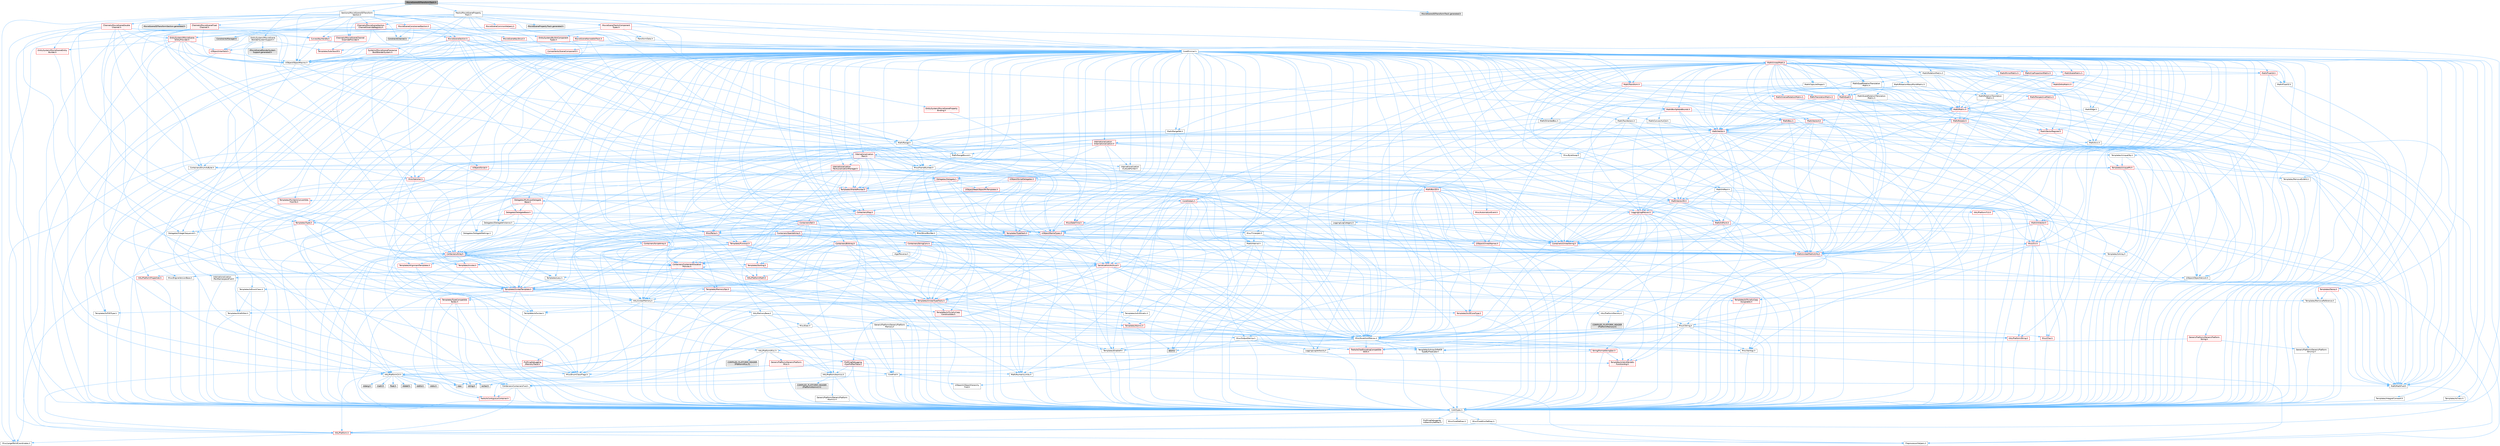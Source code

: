 digraph "MovieScene3DTransformTrack.h"
{
 // INTERACTIVE_SVG=YES
 // LATEX_PDF_SIZE
  bgcolor="transparent";
  edge [fontname=Helvetica,fontsize=10,labelfontname=Helvetica,labelfontsize=10];
  node [fontname=Helvetica,fontsize=10,shape=box,height=0.2,width=0.4];
  Node1 [id="Node000001",label="MovieScene3DTransformTrack.h",height=0.2,width=0.4,color="gray40", fillcolor="grey60", style="filled", fontcolor="black",tooltip=" "];
  Node1 -> Node2 [id="edge1_Node000001_Node000002",color="steelblue1",style="solid",tooltip=" "];
  Node2 [id="Node000002",label="CoreMinimal.h",height=0.2,width=0.4,color="grey40", fillcolor="white", style="filled",URL="$d7/d67/CoreMinimal_8h.html",tooltip=" "];
  Node2 -> Node3 [id="edge2_Node000002_Node000003",color="steelblue1",style="solid",tooltip=" "];
  Node3 [id="Node000003",label="CoreTypes.h",height=0.2,width=0.4,color="grey40", fillcolor="white", style="filled",URL="$dc/dec/CoreTypes_8h.html",tooltip=" "];
  Node3 -> Node4 [id="edge3_Node000003_Node000004",color="steelblue1",style="solid",tooltip=" "];
  Node4 [id="Node000004",label="HAL/Platform.h",height=0.2,width=0.4,color="red", fillcolor="#FFF0F0", style="filled",URL="$d9/dd0/Platform_8h.html",tooltip=" "];
  Node4 -> Node6 [id="edge4_Node000004_Node000006",color="steelblue1",style="solid",tooltip=" "];
  Node6 [id="Node000006",label="Misc/LargeWorldCoordinates.h",height=0.2,width=0.4,color="grey40", fillcolor="white", style="filled",URL="$d2/dcb/LargeWorldCoordinates_8h.html",tooltip=" "];
  Node4 -> Node8 [id="edge5_Node000004_Node000008",color="steelblue1",style="solid",tooltip=" "];
  Node8 [id="Node000008",label="PreprocessorHelpers.h",height=0.2,width=0.4,color="grey40", fillcolor="white", style="filled",URL="$db/ddb/PreprocessorHelpers_8h.html",tooltip=" "];
  Node3 -> Node14 [id="edge6_Node000003_Node000014",color="steelblue1",style="solid",tooltip=" "];
  Node14 [id="Node000014",label="ProfilingDebugging\l/UMemoryDefines.h",height=0.2,width=0.4,color="grey40", fillcolor="white", style="filled",URL="$d2/da2/UMemoryDefines_8h.html",tooltip=" "];
  Node3 -> Node15 [id="edge7_Node000003_Node000015",color="steelblue1",style="solid",tooltip=" "];
  Node15 [id="Node000015",label="Misc/CoreMiscDefines.h",height=0.2,width=0.4,color="grey40", fillcolor="white", style="filled",URL="$da/d38/CoreMiscDefines_8h.html",tooltip=" "];
  Node15 -> Node4 [id="edge8_Node000015_Node000004",color="steelblue1",style="solid",tooltip=" "];
  Node15 -> Node8 [id="edge9_Node000015_Node000008",color="steelblue1",style="solid",tooltip=" "];
  Node3 -> Node16 [id="edge10_Node000003_Node000016",color="steelblue1",style="solid",tooltip=" "];
  Node16 [id="Node000016",label="Misc/CoreDefines.h",height=0.2,width=0.4,color="grey40", fillcolor="white", style="filled",URL="$d3/dd2/CoreDefines_8h.html",tooltip=" "];
  Node2 -> Node17 [id="edge11_Node000002_Node000017",color="steelblue1",style="solid",tooltip=" "];
  Node17 [id="Node000017",label="CoreFwd.h",height=0.2,width=0.4,color="grey40", fillcolor="white", style="filled",URL="$d1/d1e/CoreFwd_8h.html",tooltip=" "];
  Node17 -> Node3 [id="edge12_Node000017_Node000003",color="steelblue1",style="solid",tooltip=" "];
  Node17 -> Node18 [id="edge13_Node000017_Node000018",color="steelblue1",style="solid",tooltip=" "];
  Node18 [id="Node000018",label="Containers/ContainersFwd.h",height=0.2,width=0.4,color="grey40", fillcolor="white", style="filled",URL="$d4/d0a/ContainersFwd_8h.html",tooltip=" "];
  Node18 -> Node4 [id="edge14_Node000018_Node000004",color="steelblue1",style="solid",tooltip=" "];
  Node18 -> Node3 [id="edge15_Node000018_Node000003",color="steelblue1",style="solid",tooltip=" "];
  Node18 -> Node19 [id="edge16_Node000018_Node000019",color="steelblue1",style="solid",tooltip=" "];
  Node19 [id="Node000019",label="Traits/IsContiguousContainer.h",height=0.2,width=0.4,color="red", fillcolor="#FFF0F0", style="filled",URL="$d5/d3c/IsContiguousContainer_8h.html",tooltip=" "];
  Node19 -> Node3 [id="edge17_Node000019_Node000003",color="steelblue1",style="solid",tooltip=" "];
  Node17 -> Node22 [id="edge18_Node000017_Node000022",color="steelblue1",style="solid",tooltip=" "];
  Node22 [id="Node000022",label="Math/MathFwd.h",height=0.2,width=0.4,color="grey40", fillcolor="white", style="filled",URL="$d2/d10/MathFwd_8h.html",tooltip=" "];
  Node22 -> Node4 [id="edge19_Node000022_Node000004",color="steelblue1",style="solid",tooltip=" "];
  Node17 -> Node23 [id="edge20_Node000017_Node000023",color="steelblue1",style="solid",tooltip=" "];
  Node23 [id="Node000023",label="UObject/UObjectHierarchy\lFwd.h",height=0.2,width=0.4,color="grey40", fillcolor="white", style="filled",URL="$d3/d13/UObjectHierarchyFwd_8h.html",tooltip=" "];
  Node2 -> Node23 [id="edge21_Node000002_Node000023",color="steelblue1",style="solid",tooltip=" "];
  Node2 -> Node18 [id="edge22_Node000002_Node000018",color="steelblue1",style="solid",tooltip=" "];
  Node2 -> Node24 [id="edge23_Node000002_Node000024",color="steelblue1",style="solid",tooltip=" "];
  Node24 [id="Node000024",label="Misc/VarArgs.h",height=0.2,width=0.4,color="grey40", fillcolor="white", style="filled",URL="$d5/d6f/VarArgs_8h.html",tooltip=" "];
  Node24 -> Node3 [id="edge24_Node000024_Node000003",color="steelblue1",style="solid",tooltip=" "];
  Node2 -> Node25 [id="edge25_Node000002_Node000025",color="steelblue1",style="solid",tooltip=" "];
  Node25 [id="Node000025",label="Logging/LogVerbosity.h",height=0.2,width=0.4,color="grey40", fillcolor="white", style="filled",URL="$d2/d8f/LogVerbosity_8h.html",tooltip=" "];
  Node25 -> Node3 [id="edge26_Node000025_Node000003",color="steelblue1",style="solid",tooltip=" "];
  Node2 -> Node26 [id="edge27_Node000002_Node000026",color="steelblue1",style="solid",tooltip=" "];
  Node26 [id="Node000026",label="Misc/OutputDevice.h",height=0.2,width=0.4,color="grey40", fillcolor="white", style="filled",URL="$d7/d32/OutputDevice_8h.html",tooltip=" "];
  Node26 -> Node17 [id="edge28_Node000026_Node000017",color="steelblue1",style="solid",tooltip=" "];
  Node26 -> Node3 [id="edge29_Node000026_Node000003",color="steelblue1",style="solid",tooltip=" "];
  Node26 -> Node25 [id="edge30_Node000026_Node000025",color="steelblue1",style="solid",tooltip=" "];
  Node26 -> Node24 [id="edge31_Node000026_Node000024",color="steelblue1",style="solid",tooltip=" "];
  Node26 -> Node27 [id="edge32_Node000026_Node000027",color="steelblue1",style="solid",tooltip=" "];
  Node27 [id="Node000027",label="Templates/IsArrayOrRefOf\lTypeByPredicate.h",height=0.2,width=0.4,color="grey40", fillcolor="white", style="filled",URL="$d6/da1/IsArrayOrRefOfTypeByPredicate_8h.html",tooltip=" "];
  Node27 -> Node3 [id="edge33_Node000027_Node000003",color="steelblue1",style="solid",tooltip=" "];
  Node26 -> Node28 [id="edge34_Node000026_Node000028",color="steelblue1",style="solid",tooltip=" "];
  Node28 [id="Node000028",label="Templates/IsValidVariadic\lFunctionArg.h",height=0.2,width=0.4,color="red", fillcolor="#FFF0F0", style="filled",URL="$d0/dc8/IsValidVariadicFunctionArg_8h.html",tooltip=" "];
  Node28 -> Node3 [id="edge35_Node000028_Node000003",color="steelblue1",style="solid",tooltip=" "];
  Node26 -> Node30 [id="edge36_Node000026_Node000030",color="steelblue1",style="solid",tooltip=" "];
  Node30 [id="Node000030",label="Traits/IsCharEncodingCompatible\lWith.h",height=0.2,width=0.4,color="red", fillcolor="#FFF0F0", style="filled",URL="$df/dd1/IsCharEncodingCompatibleWith_8h.html",tooltip=" "];
  Node2 -> Node32 [id="edge37_Node000002_Node000032",color="steelblue1",style="solid",tooltip=" "];
  Node32 [id="Node000032",label="HAL/PlatformCrt.h",height=0.2,width=0.4,color="grey40", fillcolor="white", style="filled",URL="$d8/d75/PlatformCrt_8h.html",tooltip=" "];
  Node32 -> Node33 [id="edge38_Node000032_Node000033",color="steelblue1",style="solid",tooltip=" "];
  Node33 [id="Node000033",label="new",height=0.2,width=0.4,color="grey60", fillcolor="#E0E0E0", style="filled",tooltip=" "];
  Node32 -> Node34 [id="edge39_Node000032_Node000034",color="steelblue1",style="solid",tooltip=" "];
  Node34 [id="Node000034",label="wchar.h",height=0.2,width=0.4,color="grey60", fillcolor="#E0E0E0", style="filled",tooltip=" "];
  Node32 -> Node35 [id="edge40_Node000032_Node000035",color="steelblue1",style="solid",tooltip=" "];
  Node35 [id="Node000035",label="stddef.h",height=0.2,width=0.4,color="grey60", fillcolor="#E0E0E0", style="filled",tooltip=" "];
  Node32 -> Node36 [id="edge41_Node000032_Node000036",color="steelblue1",style="solid",tooltip=" "];
  Node36 [id="Node000036",label="stdlib.h",height=0.2,width=0.4,color="grey60", fillcolor="#E0E0E0", style="filled",tooltip=" "];
  Node32 -> Node37 [id="edge42_Node000032_Node000037",color="steelblue1",style="solid",tooltip=" "];
  Node37 [id="Node000037",label="stdio.h",height=0.2,width=0.4,color="grey60", fillcolor="#E0E0E0", style="filled",tooltip=" "];
  Node32 -> Node38 [id="edge43_Node000032_Node000038",color="steelblue1",style="solid",tooltip=" "];
  Node38 [id="Node000038",label="stdarg.h",height=0.2,width=0.4,color="grey60", fillcolor="#E0E0E0", style="filled",tooltip=" "];
  Node32 -> Node39 [id="edge44_Node000032_Node000039",color="steelblue1",style="solid",tooltip=" "];
  Node39 [id="Node000039",label="math.h",height=0.2,width=0.4,color="grey60", fillcolor="#E0E0E0", style="filled",tooltip=" "];
  Node32 -> Node40 [id="edge45_Node000032_Node000040",color="steelblue1",style="solid",tooltip=" "];
  Node40 [id="Node000040",label="float.h",height=0.2,width=0.4,color="grey60", fillcolor="#E0E0E0", style="filled",tooltip=" "];
  Node32 -> Node41 [id="edge46_Node000032_Node000041",color="steelblue1",style="solid",tooltip=" "];
  Node41 [id="Node000041",label="string.h",height=0.2,width=0.4,color="grey60", fillcolor="#E0E0E0", style="filled",tooltip=" "];
  Node2 -> Node42 [id="edge47_Node000002_Node000042",color="steelblue1",style="solid",tooltip=" "];
  Node42 [id="Node000042",label="HAL/PlatformMisc.h",height=0.2,width=0.4,color="grey40", fillcolor="white", style="filled",URL="$d0/df5/PlatformMisc_8h.html",tooltip=" "];
  Node42 -> Node3 [id="edge48_Node000042_Node000003",color="steelblue1",style="solid",tooltip=" "];
  Node42 -> Node43 [id="edge49_Node000042_Node000043",color="steelblue1",style="solid",tooltip=" "];
  Node43 [id="Node000043",label="GenericPlatform/GenericPlatform\lMisc.h",height=0.2,width=0.4,color="red", fillcolor="#FFF0F0", style="filled",URL="$db/d9a/GenericPlatformMisc_8h.html",tooltip=" "];
  Node43 -> Node17 [id="edge50_Node000043_Node000017",color="steelblue1",style="solid",tooltip=" "];
  Node43 -> Node3 [id="edge51_Node000043_Node000003",color="steelblue1",style="solid",tooltip=" "];
  Node43 -> Node32 [id="edge52_Node000043_Node000032",color="steelblue1",style="solid",tooltip=" "];
  Node43 -> Node47 [id="edge53_Node000043_Node000047",color="steelblue1",style="solid",tooltip=" "];
  Node47 [id="Node000047",label="Math/NumericLimits.h",height=0.2,width=0.4,color="grey40", fillcolor="white", style="filled",URL="$df/d1b/NumericLimits_8h.html",tooltip=" "];
  Node47 -> Node3 [id="edge54_Node000047_Node000003",color="steelblue1",style="solid",tooltip=" "];
  Node43 -> Node49 [id="edge55_Node000043_Node000049",color="steelblue1",style="solid",tooltip=" "];
  Node49 [id="Node000049",label="Misc/EnumClassFlags.h",height=0.2,width=0.4,color="grey40", fillcolor="white", style="filled",URL="$d8/de7/EnumClassFlags_8h.html",tooltip=" "];
  Node42 -> Node52 [id="edge56_Node000042_Node000052",color="steelblue1",style="solid",tooltip=" "];
  Node52 [id="Node000052",label="COMPILED_PLATFORM_HEADER\l(PlatformMisc.h)",height=0.2,width=0.4,color="grey60", fillcolor="#E0E0E0", style="filled",tooltip=" "];
  Node42 -> Node53 [id="edge57_Node000042_Node000053",color="steelblue1",style="solid",tooltip=" "];
  Node53 [id="Node000053",label="ProfilingDebugging\l/CpuProfilerTrace.h",height=0.2,width=0.4,color="red", fillcolor="#FFF0F0", style="filled",URL="$da/dcb/CpuProfilerTrace_8h.html",tooltip=" "];
  Node53 -> Node3 [id="edge58_Node000053_Node000003",color="steelblue1",style="solid",tooltip=" "];
  Node53 -> Node18 [id="edge59_Node000053_Node000018",color="steelblue1",style="solid",tooltip=" "];
  Node53 -> Node54 [id="edge60_Node000053_Node000054",color="steelblue1",style="solid",tooltip=" "];
  Node54 [id="Node000054",label="HAL/PlatformAtomics.h",height=0.2,width=0.4,color="grey40", fillcolor="white", style="filled",URL="$d3/d36/PlatformAtomics_8h.html",tooltip=" "];
  Node54 -> Node3 [id="edge61_Node000054_Node000003",color="steelblue1",style="solid",tooltip=" "];
  Node54 -> Node55 [id="edge62_Node000054_Node000055",color="steelblue1",style="solid",tooltip=" "];
  Node55 [id="Node000055",label="GenericPlatform/GenericPlatform\lAtomics.h",height=0.2,width=0.4,color="grey40", fillcolor="white", style="filled",URL="$da/d72/GenericPlatformAtomics_8h.html",tooltip=" "];
  Node55 -> Node3 [id="edge63_Node000055_Node000003",color="steelblue1",style="solid",tooltip=" "];
  Node54 -> Node56 [id="edge64_Node000054_Node000056",color="steelblue1",style="solid",tooltip=" "];
  Node56 [id="Node000056",label="COMPILED_PLATFORM_HEADER\l(PlatformAtomics.h)",height=0.2,width=0.4,color="grey60", fillcolor="#E0E0E0", style="filled",tooltip=" "];
  Node53 -> Node8 [id="edge65_Node000053_Node000008",color="steelblue1",style="solid",tooltip=" "];
  Node2 -> Node61 [id="edge66_Node000002_Node000061",color="steelblue1",style="solid",tooltip=" "];
  Node61 [id="Node000061",label="Misc/AssertionMacros.h",height=0.2,width=0.4,color="grey40", fillcolor="white", style="filled",URL="$d0/dfa/AssertionMacros_8h.html",tooltip=" "];
  Node61 -> Node3 [id="edge67_Node000061_Node000003",color="steelblue1",style="solid",tooltip=" "];
  Node61 -> Node4 [id="edge68_Node000061_Node000004",color="steelblue1",style="solid",tooltip=" "];
  Node61 -> Node42 [id="edge69_Node000061_Node000042",color="steelblue1",style="solid",tooltip=" "];
  Node61 -> Node8 [id="edge70_Node000061_Node000008",color="steelblue1",style="solid",tooltip=" "];
  Node61 -> Node62 [id="edge71_Node000061_Node000062",color="steelblue1",style="solid",tooltip=" "];
  Node62 [id="Node000062",label="Templates/EnableIf.h",height=0.2,width=0.4,color="grey40", fillcolor="white", style="filled",URL="$d7/d60/EnableIf_8h.html",tooltip=" "];
  Node62 -> Node3 [id="edge72_Node000062_Node000003",color="steelblue1",style="solid",tooltip=" "];
  Node61 -> Node27 [id="edge73_Node000061_Node000027",color="steelblue1",style="solid",tooltip=" "];
  Node61 -> Node28 [id="edge74_Node000061_Node000028",color="steelblue1",style="solid",tooltip=" "];
  Node61 -> Node30 [id="edge75_Node000061_Node000030",color="steelblue1",style="solid",tooltip=" "];
  Node61 -> Node24 [id="edge76_Node000061_Node000024",color="steelblue1",style="solid",tooltip=" "];
  Node61 -> Node63 [id="edge77_Node000061_Node000063",color="steelblue1",style="solid",tooltip=" "];
  Node63 [id="Node000063",label="String/FormatStringSan.h",height=0.2,width=0.4,color="red", fillcolor="#FFF0F0", style="filled",URL="$d3/d8b/FormatStringSan_8h.html",tooltip=" "];
  Node63 -> Node3 [id="edge78_Node000063_Node000003",color="steelblue1",style="solid",tooltip=" "];
  Node63 -> Node28 [id="edge79_Node000063_Node000028",color="steelblue1",style="solid",tooltip=" "];
  Node63 -> Node18 [id="edge80_Node000063_Node000018",color="steelblue1",style="solid",tooltip=" "];
  Node61 -> Node69 [id="edge81_Node000061_Node000069",color="steelblue1",style="solid",tooltip=" "];
  Node69 [id="Node000069",label="atomic",height=0.2,width=0.4,color="grey60", fillcolor="#E0E0E0", style="filled",tooltip=" "];
  Node2 -> Node70 [id="edge82_Node000002_Node000070",color="steelblue1",style="solid",tooltip=" "];
  Node70 [id="Node000070",label="Templates/IsPointer.h",height=0.2,width=0.4,color="grey40", fillcolor="white", style="filled",URL="$d7/d05/IsPointer_8h.html",tooltip=" "];
  Node70 -> Node3 [id="edge83_Node000070_Node000003",color="steelblue1",style="solid",tooltip=" "];
  Node2 -> Node71 [id="edge84_Node000002_Node000071",color="steelblue1",style="solid",tooltip=" "];
  Node71 [id="Node000071",label="HAL/PlatformMemory.h",height=0.2,width=0.4,color="grey40", fillcolor="white", style="filled",URL="$de/d68/PlatformMemory_8h.html",tooltip=" "];
  Node71 -> Node3 [id="edge85_Node000071_Node000003",color="steelblue1",style="solid",tooltip=" "];
  Node71 -> Node72 [id="edge86_Node000071_Node000072",color="steelblue1",style="solid",tooltip=" "];
  Node72 [id="Node000072",label="GenericPlatform/GenericPlatform\lMemory.h",height=0.2,width=0.4,color="grey40", fillcolor="white", style="filled",URL="$dd/d22/GenericPlatformMemory_8h.html",tooltip=" "];
  Node72 -> Node17 [id="edge87_Node000072_Node000017",color="steelblue1",style="solid",tooltip=" "];
  Node72 -> Node3 [id="edge88_Node000072_Node000003",color="steelblue1",style="solid",tooltip=" "];
  Node72 -> Node73 [id="edge89_Node000072_Node000073",color="steelblue1",style="solid",tooltip=" "];
  Node73 [id="Node000073",label="HAL/PlatformString.h",height=0.2,width=0.4,color="red", fillcolor="#FFF0F0", style="filled",URL="$db/db5/PlatformString_8h.html",tooltip=" "];
  Node73 -> Node3 [id="edge90_Node000073_Node000003",color="steelblue1",style="solid",tooltip=" "];
  Node72 -> Node41 [id="edge91_Node000072_Node000041",color="steelblue1",style="solid",tooltip=" "];
  Node72 -> Node34 [id="edge92_Node000072_Node000034",color="steelblue1",style="solid",tooltip=" "];
  Node71 -> Node75 [id="edge93_Node000071_Node000075",color="steelblue1",style="solid",tooltip=" "];
  Node75 [id="Node000075",label="COMPILED_PLATFORM_HEADER\l(PlatformMemory.h)",height=0.2,width=0.4,color="grey60", fillcolor="#E0E0E0", style="filled",tooltip=" "];
  Node2 -> Node54 [id="edge94_Node000002_Node000054",color="steelblue1",style="solid",tooltip=" "];
  Node2 -> Node76 [id="edge95_Node000002_Node000076",color="steelblue1",style="solid",tooltip=" "];
  Node76 [id="Node000076",label="Misc/Exec.h",height=0.2,width=0.4,color="grey40", fillcolor="white", style="filled",URL="$de/ddb/Exec_8h.html",tooltip=" "];
  Node76 -> Node3 [id="edge96_Node000076_Node000003",color="steelblue1",style="solid",tooltip=" "];
  Node76 -> Node61 [id="edge97_Node000076_Node000061",color="steelblue1",style="solid",tooltip=" "];
  Node2 -> Node77 [id="edge98_Node000002_Node000077",color="steelblue1",style="solid",tooltip=" "];
  Node77 [id="Node000077",label="HAL/MemoryBase.h",height=0.2,width=0.4,color="grey40", fillcolor="white", style="filled",URL="$d6/d9f/MemoryBase_8h.html",tooltip=" "];
  Node77 -> Node3 [id="edge99_Node000077_Node000003",color="steelblue1",style="solid",tooltip=" "];
  Node77 -> Node54 [id="edge100_Node000077_Node000054",color="steelblue1",style="solid",tooltip=" "];
  Node77 -> Node32 [id="edge101_Node000077_Node000032",color="steelblue1",style="solid",tooltip=" "];
  Node77 -> Node76 [id="edge102_Node000077_Node000076",color="steelblue1",style="solid",tooltip=" "];
  Node77 -> Node26 [id="edge103_Node000077_Node000026",color="steelblue1",style="solid",tooltip=" "];
  Node77 -> Node78 [id="edge104_Node000077_Node000078",color="steelblue1",style="solid",tooltip=" "];
  Node78 [id="Node000078",label="Templates/Atomic.h",height=0.2,width=0.4,color="red", fillcolor="#FFF0F0", style="filled",URL="$d3/d91/Atomic_8h.html",tooltip=" "];
  Node78 -> Node69 [id="edge105_Node000078_Node000069",color="steelblue1",style="solid",tooltip=" "];
  Node2 -> Node87 [id="edge106_Node000002_Node000087",color="steelblue1",style="solid",tooltip=" "];
  Node87 [id="Node000087",label="HAL/UnrealMemory.h",height=0.2,width=0.4,color="grey40", fillcolor="white", style="filled",URL="$d9/d96/UnrealMemory_8h.html",tooltip=" "];
  Node87 -> Node3 [id="edge107_Node000087_Node000003",color="steelblue1",style="solid",tooltip=" "];
  Node87 -> Node72 [id="edge108_Node000087_Node000072",color="steelblue1",style="solid",tooltip=" "];
  Node87 -> Node77 [id="edge109_Node000087_Node000077",color="steelblue1",style="solid",tooltip=" "];
  Node87 -> Node71 [id="edge110_Node000087_Node000071",color="steelblue1",style="solid",tooltip=" "];
  Node87 -> Node88 [id="edge111_Node000087_Node000088",color="steelblue1",style="solid",tooltip=" "];
  Node88 [id="Node000088",label="ProfilingDebugging\l/MemoryTrace.h",height=0.2,width=0.4,color="red", fillcolor="#FFF0F0", style="filled",URL="$da/dd7/MemoryTrace_8h.html",tooltip=" "];
  Node88 -> Node4 [id="edge112_Node000088_Node000004",color="steelblue1",style="solid",tooltip=" "];
  Node88 -> Node49 [id="edge113_Node000088_Node000049",color="steelblue1",style="solid",tooltip=" "];
  Node87 -> Node70 [id="edge114_Node000087_Node000070",color="steelblue1",style="solid",tooltip=" "];
  Node2 -> Node89 [id="edge115_Node000002_Node000089",color="steelblue1",style="solid",tooltip=" "];
  Node89 [id="Node000089",label="Templates/IsArithmetic.h",height=0.2,width=0.4,color="grey40", fillcolor="white", style="filled",URL="$d2/d5d/IsArithmetic_8h.html",tooltip=" "];
  Node89 -> Node3 [id="edge116_Node000089_Node000003",color="steelblue1",style="solid",tooltip=" "];
  Node2 -> Node83 [id="edge117_Node000002_Node000083",color="steelblue1",style="solid",tooltip=" "];
  Node83 [id="Node000083",label="Templates/AndOrNot.h",height=0.2,width=0.4,color="grey40", fillcolor="white", style="filled",URL="$db/d0a/AndOrNot_8h.html",tooltip=" "];
  Node83 -> Node3 [id="edge118_Node000083_Node000003",color="steelblue1",style="solid",tooltip=" "];
  Node2 -> Node90 [id="edge119_Node000002_Node000090",color="steelblue1",style="solid",tooltip=" "];
  Node90 [id="Node000090",label="Templates/IsPODType.h",height=0.2,width=0.4,color="grey40", fillcolor="white", style="filled",URL="$d7/db1/IsPODType_8h.html",tooltip=" "];
  Node90 -> Node3 [id="edge120_Node000090_Node000003",color="steelblue1",style="solid",tooltip=" "];
  Node2 -> Node91 [id="edge121_Node000002_Node000091",color="steelblue1",style="solid",tooltip=" "];
  Node91 [id="Node000091",label="Templates/IsUECoreType.h",height=0.2,width=0.4,color="red", fillcolor="#FFF0F0", style="filled",URL="$d1/db8/IsUECoreType_8h.html",tooltip=" "];
  Node91 -> Node3 [id="edge122_Node000091_Node000003",color="steelblue1",style="solid",tooltip=" "];
  Node2 -> Node84 [id="edge123_Node000002_Node000084",color="steelblue1",style="solid",tooltip=" "];
  Node84 [id="Node000084",label="Templates/IsTriviallyCopy\lConstructible.h",height=0.2,width=0.4,color="red", fillcolor="#FFF0F0", style="filled",URL="$d3/d78/IsTriviallyCopyConstructible_8h.html",tooltip=" "];
  Node84 -> Node3 [id="edge124_Node000084_Node000003",color="steelblue1",style="solid",tooltip=" "];
  Node2 -> Node92 [id="edge125_Node000002_Node000092",color="steelblue1",style="solid",tooltip=" "];
  Node92 [id="Node000092",label="Templates/UnrealTypeTraits.h",height=0.2,width=0.4,color="red", fillcolor="#FFF0F0", style="filled",URL="$d2/d2d/UnrealTypeTraits_8h.html",tooltip=" "];
  Node92 -> Node3 [id="edge126_Node000092_Node000003",color="steelblue1",style="solid",tooltip=" "];
  Node92 -> Node70 [id="edge127_Node000092_Node000070",color="steelblue1",style="solid",tooltip=" "];
  Node92 -> Node61 [id="edge128_Node000092_Node000061",color="steelblue1",style="solid",tooltip=" "];
  Node92 -> Node83 [id="edge129_Node000092_Node000083",color="steelblue1",style="solid",tooltip=" "];
  Node92 -> Node62 [id="edge130_Node000092_Node000062",color="steelblue1",style="solid",tooltip=" "];
  Node92 -> Node89 [id="edge131_Node000092_Node000089",color="steelblue1",style="solid",tooltip=" "];
  Node92 -> Node90 [id="edge132_Node000092_Node000090",color="steelblue1",style="solid",tooltip=" "];
  Node92 -> Node91 [id="edge133_Node000092_Node000091",color="steelblue1",style="solid",tooltip=" "];
  Node92 -> Node84 [id="edge134_Node000092_Node000084",color="steelblue1",style="solid",tooltip=" "];
  Node2 -> Node62 [id="edge135_Node000002_Node000062",color="steelblue1",style="solid",tooltip=" "];
  Node2 -> Node94 [id="edge136_Node000002_Node000094",color="steelblue1",style="solid",tooltip=" "];
  Node94 [id="Node000094",label="Templates/RemoveReference.h",height=0.2,width=0.4,color="grey40", fillcolor="white", style="filled",URL="$da/dbe/RemoveReference_8h.html",tooltip=" "];
  Node94 -> Node3 [id="edge137_Node000094_Node000003",color="steelblue1",style="solid",tooltip=" "];
  Node2 -> Node95 [id="edge138_Node000002_Node000095",color="steelblue1",style="solid",tooltip=" "];
  Node95 [id="Node000095",label="Templates/IntegralConstant.h",height=0.2,width=0.4,color="grey40", fillcolor="white", style="filled",URL="$db/d1b/IntegralConstant_8h.html",tooltip=" "];
  Node95 -> Node3 [id="edge139_Node000095_Node000003",color="steelblue1",style="solid",tooltip=" "];
  Node2 -> Node96 [id="edge140_Node000002_Node000096",color="steelblue1",style="solid",tooltip=" "];
  Node96 [id="Node000096",label="Templates/IsClass.h",height=0.2,width=0.4,color="grey40", fillcolor="white", style="filled",URL="$db/dcb/IsClass_8h.html",tooltip=" "];
  Node96 -> Node3 [id="edge141_Node000096_Node000003",color="steelblue1",style="solid",tooltip=" "];
  Node2 -> Node97 [id="edge142_Node000002_Node000097",color="steelblue1",style="solid",tooltip=" "];
  Node97 [id="Node000097",label="Templates/TypeCompatible\lBytes.h",height=0.2,width=0.4,color="red", fillcolor="#FFF0F0", style="filled",URL="$df/d0a/TypeCompatibleBytes_8h.html",tooltip=" "];
  Node97 -> Node3 [id="edge143_Node000097_Node000003",color="steelblue1",style="solid",tooltip=" "];
  Node97 -> Node41 [id="edge144_Node000097_Node000041",color="steelblue1",style="solid",tooltip=" "];
  Node97 -> Node33 [id="edge145_Node000097_Node000033",color="steelblue1",style="solid",tooltip=" "];
  Node2 -> Node19 [id="edge146_Node000002_Node000019",color="steelblue1",style="solid",tooltip=" "];
  Node2 -> Node98 [id="edge147_Node000002_Node000098",color="steelblue1",style="solid",tooltip=" "];
  Node98 [id="Node000098",label="Templates/UnrealTemplate.h",height=0.2,width=0.4,color="red", fillcolor="#FFF0F0", style="filled",URL="$d4/d24/UnrealTemplate_8h.html",tooltip=" "];
  Node98 -> Node3 [id="edge148_Node000098_Node000003",color="steelblue1",style="solid",tooltip=" "];
  Node98 -> Node70 [id="edge149_Node000098_Node000070",color="steelblue1",style="solid",tooltip=" "];
  Node98 -> Node87 [id="edge150_Node000098_Node000087",color="steelblue1",style="solid",tooltip=" "];
  Node98 -> Node92 [id="edge151_Node000098_Node000092",color="steelblue1",style="solid",tooltip=" "];
  Node98 -> Node94 [id="edge152_Node000098_Node000094",color="steelblue1",style="solid",tooltip=" "];
  Node98 -> Node97 [id="edge153_Node000098_Node000097",color="steelblue1",style="solid",tooltip=" "];
  Node98 -> Node19 [id="edge154_Node000098_Node000019",color="steelblue1",style="solid",tooltip=" "];
  Node2 -> Node47 [id="edge155_Node000002_Node000047",color="steelblue1",style="solid",tooltip=" "];
  Node2 -> Node102 [id="edge156_Node000002_Node000102",color="steelblue1",style="solid",tooltip=" "];
  Node102 [id="Node000102",label="HAL/PlatformMath.h",height=0.2,width=0.4,color="red", fillcolor="#FFF0F0", style="filled",URL="$dc/d53/PlatformMath_8h.html",tooltip=" "];
  Node102 -> Node3 [id="edge157_Node000102_Node000003",color="steelblue1",style="solid",tooltip=" "];
  Node2 -> Node85 [id="edge158_Node000002_Node000085",color="steelblue1",style="solid",tooltip=" "];
  Node85 [id="Node000085",label="Templates/IsTriviallyCopy\lAssignable.h",height=0.2,width=0.4,color="red", fillcolor="#FFF0F0", style="filled",URL="$d2/df2/IsTriviallyCopyAssignable_8h.html",tooltip=" "];
  Node85 -> Node3 [id="edge159_Node000085_Node000003",color="steelblue1",style="solid",tooltip=" "];
  Node2 -> Node110 [id="edge160_Node000002_Node000110",color="steelblue1",style="solid",tooltip=" "];
  Node110 [id="Node000110",label="Templates/MemoryOps.h",height=0.2,width=0.4,color="red", fillcolor="#FFF0F0", style="filled",URL="$db/dea/MemoryOps_8h.html",tooltip=" "];
  Node110 -> Node3 [id="edge161_Node000110_Node000003",color="steelblue1",style="solid",tooltip=" "];
  Node110 -> Node87 [id="edge162_Node000110_Node000087",color="steelblue1",style="solid",tooltip=" "];
  Node110 -> Node85 [id="edge163_Node000110_Node000085",color="steelblue1",style="solid",tooltip=" "];
  Node110 -> Node84 [id="edge164_Node000110_Node000084",color="steelblue1",style="solid",tooltip=" "];
  Node110 -> Node92 [id="edge165_Node000110_Node000092",color="steelblue1",style="solid",tooltip=" "];
  Node110 -> Node33 [id="edge166_Node000110_Node000033",color="steelblue1",style="solid",tooltip=" "];
  Node2 -> Node111 [id="edge167_Node000002_Node000111",color="steelblue1",style="solid",tooltip=" "];
  Node111 [id="Node000111",label="Containers/ContainerAllocation\lPolicies.h",height=0.2,width=0.4,color="red", fillcolor="#FFF0F0", style="filled",URL="$d7/dff/ContainerAllocationPolicies_8h.html",tooltip=" "];
  Node111 -> Node3 [id="edge168_Node000111_Node000003",color="steelblue1",style="solid",tooltip=" "];
  Node111 -> Node111 [id="edge169_Node000111_Node000111",color="steelblue1",style="solid",tooltip=" "];
  Node111 -> Node102 [id="edge170_Node000111_Node000102",color="steelblue1",style="solid",tooltip=" "];
  Node111 -> Node87 [id="edge171_Node000111_Node000087",color="steelblue1",style="solid",tooltip=" "];
  Node111 -> Node47 [id="edge172_Node000111_Node000047",color="steelblue1",style="solid",tooltip=" "];
  Node111 -> Node61 [id="edge173_Node000111_Node000061",color="steelblue1",style="solid",tooltip=" "];
  Node111 -> Node110 [id="edge174_Node000111_Node000110",color="steelblue1",style="solid",tooltip=" "];
  Node111 -> Node97 [id="edge175_Node000111_Node000097",color="steelblue1",style="solid",tooltip=" "];
  Node2 -> Node114 [id="edge176_Node000002_Node000114",color="steelblue1",style="solid",tooltip=" "];
  Node114 [id="Node000114",label="Templates/IsEnumClass.h",height=0.2,width=0.4,color="grey40", fillcolor="white", style="filled",URL="$d7/d15/IsEnumClass_8h.html",tooltip=" "];
  Node114 -> Node3 [id="edge177_Node000114_Node000003",color="steelblue1",style="solid",tooltip=" "];
  Node114 -> Node83 [id="edge178_Node000114_Node000083",color="steelblue1",style="solid",tooltip=" "];
  Node2 -> Node115 [id="edge179_Node000002_Node000115",color="steelblue1",style="solid",tooltip=" "];
  Node115 [id="Node000115",label="HAL/PlatformProperties.h",height=0.2,width=0.4,color="red", fillcolor="#FFF0F0", style="filled",URL="$d9/db0/PlatformProperties_8h.html",tooltip=" "];
  Node115 -> Node3 [id="edge180_Node000115_Node000003",color="steelblue1",style="solid",tooltip=" "];
  Node2 -> Node118 [id="edge181_Node000002_Node000118",color="steelblue1",style="solid",tooltip=" "];
  Node118 [id="Node000118",label="Misc/EngineVersionBase.h",height=0.2,width=0.4,color="grey40", fillcolor="white", style="filled",URL="$d5/d2b/EngineVersionBase_8h.html",tooltip=" "];
  Node118 -> Node3 [id="edge182_Node000118_Node000003",color="steelblue1",style="solid",tooltip=" "];
  Node2 -> Node119 [id="edge183_Node000002_Node000119",color="steelblue1",style="solid",tooltip=" "];
  Node119 [id="Node000119",label="Internationalization\l/TextNamespaceFwd.h",height=0.2,width=0.4,color="grey40", fillcolor="white", style="filled",URL="$d8/d97/TextNamespaceFwd_8h.html",tooltip=" "];
  Node119 -> Node3 [id="edge184_Node000119_Node000003",color="steelblue1",style="solid",tooltip=" "];
  Node2 -> Node120 [id="edge185_Node000002_Node000120",color="steelblue1",style="solid",tooltip=" "];
  Node120 [id="Node000120",label="Serialization/Archive.h",height=0.2,width=0.4,color="red", fillcolor="#FFF0F0", style="filled",URL="$d7/d3b/Archive_8h.html",tooltip=" "];
  Node120 -> Node17 [id="edge186_Node000120_Node000017",color="steelblue1",style="solid",tooltip=" "];
  Node120 -> Node3 [id="edge187_Node000120_Node000003",color="steelblue1",style="solid",tooltip=" "];
  Node120 -> Node115 [id="edge188_Node000120_Node000115",color="steelblue1",style="solid",tooltip=" "];
  Node120 -> Node119 [id="edge189_Node000120_Node000119",color="steelblue1",style="solid",tooltip=" "];
  Node120 -> Node22 [id="edge190_Node000120_Node000022",color="steelblue1",style="solid",tooltip=" "];
  Node120 -> Node61 [id="edge191_Node000120_Node000061",color="steelblue1",style="solid",tooltip=" "];
  Node120 -> Node118 [id="edge192_Node000120_Node000118",color="steelblue1",style="solid",tooltip=" "];
  Node120 -> Node24 [id="edge193_Node000120_Node000024",color="steelblue1",style="solid",tooltip=" "];
  Node120 -> Node62 [id="edge194_Node000120_Node000062",color="steelblue1",style="solid",tooltip=" "];
  Node120 -> Node27 [id="edge195_Node000120_Node000027",color="steelblue1",style="solid",tooltip=" "];
  Node120 -> Node114 [id="edge196_Node000120_Node000114",color="steelblue1",style="solid",tooltip=" "];
  Node120 -> Node28 [id="edge197_Node000120_Node000028",color="steelblue1",style="solid",tooltip=" "];
  Node120 -> Node98 [id="edge198_Node000120_Node000098",color="steelblue1",style="solid",tooltip=" "];
  Node120 -> Node30 [id="edge199_Node000120_Node000030",color="steelblue1",style="solid",tooltip=" "];
  Node120 -> Node123 [id="edge200_Node000120_Node000123",color="steelblue1",style="solid",tooltip=" "];
  Node123 [id="Node000123",label="UObject/ObjectVersion.h",height=0.2,width=0.4,color="grey40", fillcolor="white", style="filled",URL="$da/d63/ObjectVersion_8h.html",tooltip=" "];
  Node123 -> Node3 [id="edge201_Node000123_Node000003",color="steelblue1",style="solid",tooltip=" "];
  Node2 -> Node124 [id="edge202_Node000002_Node000124",color="steelblue1",style="solid",tooltip=" "];
  Node124 [id="Node000124",label="Templates/Less.h",height=0.2,width=0.4,color="grey40", fillcolor="white", style="filled",URL="$de/dc8/Less_8h.html",tooltip=" "];
  Node124 -> Node3 [id="edge203_Node000124_Node000003",color="steelblue1",style="solid",tooltip=" "];
  Node124 -> Node98 [id="edge204_Node000124_Node000098",color="steelblue1",style="solid",tooltip=" "];
  Node2 -> Node125 [id="edge205_Node000002_Node000125",color="steelblue1",style="solid",tooltip=" "];
  Node125 [id="Node000125",label="Templates/Sorting.h",height=0.2,width=0.4,color="red", fillcolor="#FFF0F0", style="filled",URL="$d3/d9e/Sorting_8h.html",tooltip=" "];
  Node125 -> Node3 [id="edge206_Node000125_Node000003",color="steelblue1",style="solid",tooltip=" "];
  Node125 -> Node102 [id="edge207_Node000125_Node000102",color="steelblue1",style="solid",tooltip=" "];
  Node125 -> Node124 [id="edge208_Node000125_Node000124",color="steelblue1",style="solid",tooltip=" "];
  Node2 -> Node136 [id="edge209_Node000002_Node000136",color="steelblue1",style="solid",tooltip=" "];
  Node136 [id="Node000136",label="Misc/Char.h",height=0.2,width=0.4,color="red", fillcolor="#FFF0F0", style="filled",URL="$d0/d58/Char_8h.html",tooltip=" "];
  Node136 -> Node3 [id="edge210_Node000136_Node000003",color="steelblue1",style="solid",tooltip=" "];
  Node2 -> Node139 [id="edge211_Node000002_Node000139",color="steelblue1",style="solid",tooltip=" "];
  Node139 [id="Node000139",label="GenericPlatform/GenericPlatform\lStricmp.h",height=0.2,width=0.4,color="grey40", fillcolor="white", style="filled",URL="$d2/d86/GenericPlatformStricmp_8h.html",tooltip=" "];
  Node139 -> Node3 [id="edge212_Node000139_Node000003",color="steelblue1",style="solid",tooltip=" "];
  Node2 -> Node140 [id="edge213_Node000002_Node000140",color="steelblue1",style="solid",tooltip=" "];
  Node140 [id="Node000140",label="GenericPlatform/GenericPlatform\lString.h",height=0.2,width=0.4,color="red", fillcolor="#FFF0F0", style="filled",URL="$dd/d20/GenericPlatformString_8h.html",tooltip=" "];
  Node140 -> Node3 [id="edge214_Node000140_Node000003",color="steelblue1",style="solid",tooltip=" "];
  Node140 -> Node139 [id="edge215_Node000140_Node000139",color="steelblue1",style="solid",tooltip=" "];
  Node140 -> Node62 [id="edge216_Node000140_Node000062",color="steelblue1",style="solid",tooltip=" "];
  Node140 -> Node30 [id="edge217_Node000140_Node000030",color="steelblue1",style="solid",tooltip=" "];
  Node2 -> Node73 [id="edge218_Node000002_Node000073",color="steelblue1",style="solid",tooltip=" "];
  Node2 -> Node143 [id="edge219_Node000002_Node000143",color="steelblue1",style="solid",tooltip=" "];
  Node143 [id="Node000143",label="Misc/CString.h",height=0.2,width=0.4,color="grey40", fillcolor="white", style="filled",URL="$d2/d49/CString_8h.html",tooltip=" "];
  Node143 -> Node3 [id="edge220_Node000143_Node000003",color="steelblue1",style="solid",tooltip=" "];
  Node143 -> Node32 [id="edge221_Node000143_Node000032",color="steelblue1",style="solid",tooltip=" "];
  Node143 -> Node73 [id="edge222_Node000143_Node000073",color="steelblue1",style="solid",tooltip=" "];
  Node143 -> Node61 [id="edge223_Node000143_Node000061",color="steelblue1",style="solid",tooltip=" "];
  Node143 -> Node136 [id="edge224_Node000143_Node000136",color="steelblue1",style="solid",tooltip=" "];
  Node143 -> Node24 [id="edge225_Node000143_Node000024",color="steelblue1",style="solid",tooltip=" "];
  Node143 -> Node27 [id="edge226_Node000143_Node000027",color="steelblue1",style="solid",tooltip=" "];
  Node143 -> Node28 [id="edge227_Node000143_Node000028",color="steelblue1",style="solid",tooltip=" "];
  Node143 -> Node30 [id="edge228_Node000143_Node000030",color="steelblue1",style="solid",tooltip=" "];
  Node2 -> Node144 [id="edge229_Node000002_Node000144",color="steelblue1",style="solid",tooltip=" "];
  Node144 [id="Node000144",label="Misc/Crc.h",height=0.2,width=0.4,color="red", fillcolor="#FFF0F0", style="filled",URL="$d4/dd2/Crc_8h.html",tooltip=" "];
  Node144 -> Node3 [id="edge230_Node000144_Node000003",color="steelblue1",style="solid",tooltip=" "];
  Node144 -> Node73 [id="edge231_Node000144_Node000073",color="steelblue1",style="solid",tooltip=" "];
  Node144 -> Node61 [id="edge232_Node000144_Node000061",color="steelblue1",style="solid",tooltip=" "];
  Node144 -> Node143 [id="edge233_Node000144_Node000143",color="steelblue1",style="solid",tooltip=" "];
  Node144 -> Node136 [id="edge234_Node000144_Node000136",color="steelblue1",style="solid",tooltip=" "];
  Node144 -> Node92 [id="edge235_Node000144_Node000092",color="steelblue1",style="solid",tooltip=" "];
  Node2 -> Node135 [id="edge236_Node000002_Node000135",color="steelblue1",style="solid",tooltip=" "];
  Node135 [id="Node000135",label="Math/UnrealMathUtility.h",height=0.2,width=0.4,color="red", fillcolor="#FFF0F0", style="filled",URL="$db/db8/UnrealMathUtility_8h.html",tooltip=" "];
  Node135 -> Node3 [id="edge237_Node000135_Node000003",color="steelblue1",style="solid",tooltip=" "];
  Node135 -> Node61 [id="edge238_Node000135_Node000061",color="steelblue1",style="solid",tooltip=" "];
  Node135 -> Node102 [id="edge239_Node000135_Node000102",color="steelblue1",style="solid",tooltip=" "];
  Node135 -> Node22 [id="edge240_Node000135_Node000022",color="steelblue1",style="solid",tooltip=" "];
  Node2 -> Node145 [id="edge241_Node000002_Node000145",color="steelblue1",style="solid",tooltip=" "];
  Node145 [id="Node000145",label="Containers/UnrealString.h",height=0.2,width=0.4,color="red", fillcolor="#FFF0F0", style="filled",URL="$d5/dba/UnrealString_8h.html",tooltip=" "];
  Node2 -> Node149 [id="edge242_Node000002_Node000149",color="steelblue1",style="solid",tooltip=" "];
  Node149 [id="Node000149",label="Containers/Array.h",height=0.2,width=0.4,color="red", fillcolor="#FFF0F0", style="filled",URL="$df/dd0/Array_8h.html",tooltip=" "];
  Node149 -> Node3 [id="edge243_Node000149_Node000003",color="steelblue1",style="solid",tooltip=" "];
  Node149 -> Node61 [id="edge244_Node000149_Node000061",color="steelblue1",style="solid",tooltip=" "];
  Node149 -> Node87 [id="edge245_Node000149_Node000087",color="steelblue1",style="solid",tooltip=" "];
  Node149 -> Node92 [id="edge246_Node000149_Node000092",color="steelblue1",style="solid",tooltip=" "];
  Node149 -> Node98 [id="edge247_Node000149_Node000098",color="steelblue1",style="solid",tooltip=" "];
  Node149 -> Node111 [id="edge248_Node000149_Node000111",color="steelblue1",style="solid",tooltip=" "];
  Node149 -> Node120 [id="edge249_Node000149_Node000120",color="steelblue1",style="solid",tooltip=" "];
  Node149 -> Node128 [id="edge250_Node000149_Node000128",color="steelblue1",style="solid",tooltip=" "];
  Node128 [id="Node000128",label="Templates/Invoke.h",height=0.2,width=0.4,color="red", fillcolor="#FFF0F0", style="filled",URL="$d7/deb/Invoke_8h.html",tooltip=" "];
  Node128 -> Node3 [id="edge251_Node000128_Node000003",color="steelblue1",style="solid",tooltip=" "];
  Node128 -> Node98 [id="edge252_Node000128_Node000098",color="steelblue1",style="solid",tooltip=" "];
  Node149 -> Node124 [id="edge253_Node000149_Node000124",color="steelblue1",style="solid",tooltip=" "];
  Node149 -> Node125 [id="edge254_Node000149_Node000125",color="steelblue1",style="solid",tooltip=" "];
  Node149 -> Node172 [id="edge255_Node000149_Node000172",color="steelblue1",style="solid",tooltip=" "];
  Node172 [id="Node000172",label="Templates/AlignmentTemplates.h",height=0.2,width=0.4,color="red", fillcolor="#FFF0F0", style="filled",URL="$dd/d32/AlignmentTemplates_8h.html",tooltip=" "];
  Node172 -> Node3 [id="edge256_Node000172_Node000003",color="steelblue1",style="solid",tooltip=" "];
  Node172 -> Node70 [id="edge257_Node000172_Node000070",color="steelblue1",style="solid",tooltip=" "];
  Node2 -> Node173 [id="edge258_Node000002_Node000173",color="steelblue1",style="solid",tooltip=" "];
  Node173 [id="Node000173",label="Misc/FrameNumber.h",height=0.2,width=0.4,color="grey40", fillcolor="white", style="filled",URL="$dd/dbd/FrameNumber_8h.html",tooltip=" "];
  Node173 -> Node3 [id="edge259_Node000173_Node000003",color="steelblue1",style="solid",tooltip=" "];
  Node173 -> Node47 [id="edge260_Node000173_Node000047",color="steelblue1",style="solid",tooltip=" "];
  Node173 -> Node135 [id="edge261_Node000173_Node000135",color="steelblue1",style="solid",tooltip=" "];
  Node173 -> Node62 [id="edge262_Node000173_Node000062",color="steelblue1",style="solid",tooltip=" "];
  Node173 -> Node92 [id="edge263_Node000173_Node000092",color="steelblue1",style="solid",tooltip=" "];
  Node2 -> Node174 [id="edge264_Node000002_Node000174",color="steelblue1",style="solid",tooltip=" "];
  Node174 [id="Node000174",label="Misc/Timespan.h",height=0.2,width=0.4,color="grey40", fillcolor="white", style="filled",URL="$da/dd9/Timespan_8h.html",tooltip=" "];
  Node174 -> Node3 [id="edge265_Node000174_Node000003",color="steelblue1",style="solid",tooltip=" "];
  Node174 -> Node175 [id="edge266_Node000174_Node000175",color="steelblue1",style="solid",tooltip=" "];
  Node175 [id="Node000175",label="Math/Interval.h",height=0.2,width=0.4,color="grey40", fillcolor="white", style="filled",URL="$d1/d55/Interval_8h.html",tooltip=" "];
  Node175 -> Node3 [id="edge267_Node000175_Node000003",color="steelblue1",style="solid",tooltip=" "];
  Node175 -> Node89 [id="edge268_Node000175_Node000089",color="steelblue1",style="solid",tooltip=" "];
  Node175 -> Node92 [id="edge269_Node000175_Node000092",color="steelblue1",style="solid",tooltip=" "];
  Node175 -> Node47 [id="edge270_Node000175_Node000047",color="steelblue1",style="solid",tooltip=" "];
  Node175 -> Node135 [id="edge271_Node000175_Node000135",color="steelblue1",style="solid",tooltip=" "];
  Node174 -> Node135 [id="edge272_Node000174_Node000135",color="steelblue1",style="solid",tooltip=" "];
  Node174 -> Node61 [id="edge273_Node000174_Node000061",color="steelblue1",style="solid",tooltip=" "];
  Node2 -> Node176 [id="edge274_Node000002_Node000176",color="steelblue1",style="solid",tooltip=" "];
  Node176 [id="Node000176",label="Containers/StringConv.h",height=0.2,width=0.4,color="red", fillcolor="#FFF0F0", style="filled",URL="$d3/ddf/StringConv_8h.html",tooltip=" "];
  Node176 -> Node3 [id="edge275_Node000176_Node000003",color="steelblue1",style="solid",tooltip=" "];
  Node176 -> Node61 [id="edge276_Node000176_Node000061",color="steelblue1",style="solid",tooltip=" "];
  Node176 -> Node111 [id="edge277_Node000176_Node000111",color="steelblue1",style="solid",tooltip=" "];
  Node176 -> Node149 [id="edge278_Node000176_Node000149",color="steelblue1",style="solid",tooltip=" "];
  Node176 -> Node143 [id="edge279_Node000176_Node000143",color="steelblue1",style="solid",tooltip=" "];
  Node176 -> Node177 [id="edge280_Node000176_Node000177",color="steelblue1",style="solid",tooltip=" "];
  Node177 [id="Node000177",label="Templates/IsArray.h",height=0.2,width=0.4,color="grey40", fillcolor="white", style="filled",URL="$d8/d8d/IsArray_8h.html",tooltip=" "];
  Node177 -> Node3 [id="edge281_Node000177_Node000003",color="steelblue1",style="solid",tooltip=" "];
  Node176 -> Node98 [id="edge282_Node000176_Node000098",color="steelblue1",style="solid",tooltip=" "];
  Node176 -> Node92 [id="edge283_Node000176_Node000092",color="steelblue1",style="solid",tooltip=" "];
  Node176 -> Node30 [id="edge284_Node000176_Node000030",color="steelblue1",style="solid",tooltip=" "];
  Node176 -> Node19 [id="edge285_Node000176_Node000019",color="steelblue1",style="solid",tooltip=" "];
  Node2 -> Node178 [id="edge286_Node000002_Node000178",color="steelblue1",style="solid",tooltip=" "];
  Node178 [id="Node000178",label="UObject/UnrealNames.h",height=0.2,width=0.4,color="red", fillcolor="#FFF0F0", style="filled",URL="$d8/db1/UnrealNames_8h.html",tooltip=" "];
  Node178 -> Node3 [id="edge287_Node000178_Node000003",color="steelblue1",style="solid",tooltip=" "];
  Node2 -> Node180 [id="edge288_Node000002_Node000180",color="steelblue1",style="solid",tooltip=" "];
  Node180 [id="Node000180",label="UObject/NameTypes.h",height=0.2,width=0.4,color="red", fillcolor="#FFF0F0", style="filled",URL="$d6/d35/NameTypes_8h.html",tooltip=" "];
  Node180 -> Node3 [id="edge289_Node000180_Node000003",color="steelblue1",style="solid",tooltip=" "];
  Node180 -> Node61 [id="edge290_Node000180_Node000061",color="steelblue1",style="solid",tooltip=" "];
  Node180 -> Node87 [id="edge291_Node000180_Node000087",color="steelblue1",style="solid",tooltip=" "];
  Node180 -> Node92 [id="edge292_Node000180_Node000092",color="steelblue1",style="solid",tooltip=" "];
  Node180 -> Node98 [id="edge293_Node000180_Node000098",color="steelblue1",style="solid",tooltip=" "];
  Node180 -> Node145 [id="edge294_Node000180_Node000145",color="steelblue1",style="solid",tooltip=" "];
  Node180 -> Node176 [id="edge295_Node000180_Node000176",color="steelblue1",style="solid",tooltip=" "];
  Node180 -> Node178 [id="edge296_Node000180_Node000178",color="steelblue1",style="solid",tooltip=" "];
  Node180 -> Node78 [id="edge297_Node000180_Node000078",color="steelblue1",style="solid",tooltip=" "];
  Node2 -> Node188 [id="edge298_Node000002_Node000188",color="steelblue1",style="solid",tooltip=" "];
  Node188 [id="Node000188",label="Misc/Parse.h",height=0.2,width=0.4,color="red", fillcolor="#FFF0F0", style="filled",URL="$dc/d71/Parse_8h.html",tooltip=" "];
  Node188 -> Node145 [id="edge299_Node000188_Node000145",color="steelblue1",style="solid",tooltip=" "];
  Node188 -> Node3 [id="edge300_Node000188_Node000003",color="steelblue1",style="solid",tooltip=" "];
  Node188 -> Node32 [id="edge301_Node000188_Node000032",color="steelblue1",style="solid",tooltip=" "];
  Node188 -> Node49 [id="edge302_Node000188_Node000049",color="steelblue1",style="solid",tooltip=" "];
  Node188 -> Node189 [id="edge303_Node000188_Node000189",color="steelblue1",style="solid",tooltip=" "];
  Node189 [id="Node000189",label="Templates/Function.h",height=0.2,width=0.4,color="red", fillcolor="#FFF0F0", style="filled",URL="$df/df5/Function_8h.html",tooltip=" "];
  Node189 -> Node3 [id="edge304_Node000189_Node000003",color="steelblue1",style="solid",tooltip=" "];
  Node189 -> Node61 [id="edge305_Node000189_Node000061",color="steelblue1",style="solid",tooltip=" "];
  Node189 -> Node87 [id="edge306_Node000189_Node000087",color="steelblue1",style="solid",tooltip=" "];
  Node189 -> Node92 [id="edge307_Node000189_Node000092",color="steelblue1",style="solid",tooltip=" "];
  Node189 -> Node128 [id="edge308_Node000189_Node000128",color="steelblue1",style="solid",tooltip=" "];
  Node189 -> Node98 [id="edge309_Node000189_Node000098",color="steelblue1",style="solid",tooltip=" "];
  Node189 -> Node135 [id="edge310_Node000189_Node000135",color="steelblue1",style="solid",tooltip=" "];
  Node189 -> Node33 [id="edge311_Node000189_Node000033",color="steelblue1",style="solid",tooltip=" "];
  Node2 -> Node172 [id="edge312_Node000002_Node000172",color="steelblue1",style="solid",tooltip=" "];
  Node2 -> Node191 [id="edge313_Node000002_Node000191",color="steelblue1",style="solid",tooltip=" "];
  Node191 [id="Node000191",label="Misc/StructBuilder.h",height=0.2,width=0.4,color="grey40", fillcolor="white", style="filled",URL="$d9/db3/StructBuilder_8h.html",tooltip=" "];
  Node191 -> Node3 [id="edge314_Node000191_Node000003",color="steelblue1",style="solid",tooltip=" "];
  Node191 -> Node135 [id="edge315_Node000191_Node000135",color="steelblue1",style="solid",tooltip=" "];
  Node191 -> Node172 [id="edge316_Node000191_Node000172",color="steelblue1",style="solid",tooltip=" "];
  Node2 -> Node104 [id="edge317_Node000002_Node000104",color="steelblue1",style="solid",tooltip=" "];
  Node104 [id="Node000104",label="Templates/Decay.h",height=0.2,width=0.4,color="red", fillcolor="#FFF0F0", style="filled",URL="$dd/d0f/Decay_8h.html",tooltip=" "];
  Node104 -> Node3 [id="edge318_Node000104_Node000003",color="steelblue1",style="solid",tooltip=" "];
  Node104 -> Node94 [id="edge319_Node000104_Node000094",color="steelblue1",style="solid",tooltip=" "];
  Node2 -> Node192 [id="edge320_Node000002_Node000192",color="steelblue1",style="solid",tooltip=" "];
  Node192 [id="Node000192",label="Templates/PointerIsConvertible\lFromTo.h",height=0.2,width=0.4,color="red", fillcolor="#FFF0F0", style="filled",URL="$d6/d65/PointerIsConvertibleFromTo_8h.html",tooltip=" "];
  Node192 -> Node3 [id="edge321_Node000192_Node000003",color="steelblue1",style="solid",tooltip=" "];
  Node2 -> Node128 [id="edge322_Node000002_Node000128",color="steelblue1",style="solid",tooltip=" "];
  Node2 -> Node189 [id="edge323_Node000002_Node000189",color="steelblue1",style="solid",tooltip=" "];
  Node2 -> Node161 [id="edge324_Node000002_Node000161",color="steelblue1",style="solid",tooltip=" "];
  Node161 [id="Node000161",label="Templates/TypeHash.h",height=0.2,width=0.4,color="red", fillcolor="#FFF0F0", style="filled",URL="$d1/d62/TypeHash_8h.html",tooltip=" "];
  Node161 -> Node3 [id="edge325_Node000161_Node000003",color="steelblue1",style="solid",tooltip=" "];
  Node161 -> Node144 [id="edge326_Node000161_Node000144",color="steelblue1",style="solid",tooltip=" "];
  Node2 -> Node193 [id="edge327_Node000002_Node000193",color="steelblue1",style="solid",tooltip=" "];
  Node193 [id="Node000193",label="Containers/ScriptArray.h",height=0.2,width=0.4,color="red", fillcolor="#FFF0F0", style="filled",URL="$dc/daf/ScriptArray_8h.html",tooltip=" "];
  Node193 -> Node3 [id="edge328_Node000193_Node000003",color="steelblue1",style="solid",tooltip=" "];
  Node193 -> Node61 [id="edge329_Node000193_Node000061",color="steelblue1",style="solid",tooltip=" "];
  Node193 -> Node87 [id="edge330_Node000193_Node000087",color="steelblue1",style="solid",tooltip=" "];
  Node193 -> Node111 [id="edge331_Node000193_Node000111",color="steelblue1",style="solid",tooltip=" "];
  Node193 -> Node149 [id="edge332_Node000193_Node000149",color="steelblue1",style="solid",tooltip=" "];
  Node2 -> Node194 [id="edge333_Node000002_Node000194",color="steelblue1",style="solid",tooltip=" "];
  Node194 [id="Node000194",label="Containers/BitArray.h",height=0.2,width=0.4,color="red", fillcolor="#FFF0F0", style="filled",URL="$d1/de4/BitArray_8h.html",tooltip=" "];
  Node194 -> Node111 [id="edge334_Node000194_Node000111",color="steelblue1",style="solid",tooltip=" "];
  Node194 -> Node3 [id="edge335_Node000194_Node000003",color="steelblue1",style="solid",tooltip=" "];
  Node194 -> Node54 [id="edge336_Node000194_Node000054",color="steelblue1",style="solid",tooltip=" "];
  Node194 -> Node87 [id="edge337_Node000194_Node000087",color="steelblue1",style="solid",tooltip=" "];
  Node194 -> Node135 [id="edge338_Node000194_Node000135",color="steelblue1",style="solid",tooltip=" "];
  Node194 -> Node61 [id="edge339_Node000194_Node000061",color="steelblue1",style="solid",tooltip=" "];
  Node194 -> Node49 [id="edge340_Node000194_Node000049",color="steelblue1",style="solid",tooltip=" "];
  Node194 -> Node120 [id="edge341_Node000194_Node000120",color="steelblue1",style="solid",tooltip=" "];
  Node194 -> Node62 [id="edge342_Node000194_Node000062",color="steelblue1",style="solid",tooltip=" "];
  Node194 -> Node128 [id="edge343_Node000194_Node000128",color="steelblue1",style="solid",tooltip=" "];
  Node194 -> Node98 [id="edge344_Node000194_Node000098",color="steelblue1",style="solid",tooltip=" "];
  Node194 -> Node92 [id="edge345_Node000194_Node000092",color="steelblue1",style="solid",tooltip=" "];
  Node2 -> Node195 [id="edge346_Node000002_Node000195",color="steelblue1",style="solid",tooltip=" "];
  Node195 [id="Node000195",label="Containers/SparseArray.h",height=0.2,width=0.4,color="red", fillcolor="#FFF0F0", style="filled",URL="$d5/dbf/SparseArray_8h.html",tooltip=" "];
  Node195 -> Node3 [id="edge347_Node000195_Node000003",color="steelblue1",style="solid",tooltip=" "];
  Node195 -> Node61 [id="edge348_Node000195_Node000061",color="steelblue1",style="solid",tooltip=" "];
  Node195 -> Node87 [id="edge349_Node000195_Node000087",color="steelblue1",style="solid",tooltip=" "];
  Node195 -> Node92 [id="edge350_Node000195_Node000092",color="steelblue1",style="solid",tooltip=" "];
  Node195 -> Node98 [id="edge351_Node000195_Node000098",color="steelblue1",style="solid",tooltip=" "];
  Node195 -> Node111 [id="edge352_Node000195_Node000111",color="steelblue1",style="solid",tooltip=" "];
  Node195 -> Node124 [id="edge353_Node000195_Node000124",color="steelblue1",style="solid",tooltip=" "];
  Node195 -> Node149 [id="edge354_Node000195_Node000149",color="steelblue1",style="solid",tooltip=" "];
  Node195 -> Node135 [id="edge355_Node000195_Node000135",color="steelblue1",style="solid",tooltip=" "];
  Node195 -> Node193 [id="edge356_Node000195_Node000193",color="steelblue1",style="solid",tooltip=" "];
  Node195 -> Node194 [id="edge357_Node000195_Node000194",color="steelblue1",style="solid",tooltip=" "];
  Node195 -> Node145 [id="edge358_Node000195_Node000145",color="steelblue1",style="solid",tooltip=" "];
  Node2 -> Node211 [id="edge359_Node000002_Node000211",color="steelblue1",style="solid",tooltip=" "];
  Node211 [id="Node000211",label="Containers/Set.h",height=0.2,width=0.4,color="red", fillcolor="#FFF0F0", style="filled",URL="$d4/d45/Set_8h.html",tooltip=" "];
  Node211 -> Node111 [id="edge360_Node000211_Node000111",color="steelblue1",style="solid",tooltip=" "];
  Node211 -> Node195 [id="edge361_Node000211_Node000195",color="steelblue1",style="solid",tooltip=" "];
  Node211 -> Node18 [id="edge362_Node000211_Node000018",color="steelblue1",style="solid",tooltip=" "];
  Node211 -> Node135 [id="edge363_Node000211_Node000135",color="steelblue1",style="solid",tooltip=" "];
  Node211 -> Node61 [id="edge364_Node000211_Node000061",color="steelblue1",style="solid",tooltip=" "];
  Node211 -> Node191 [id="edge365_Node000211_Node000191",color="steelblue1",style="solid",tooltip=" "];
  Node211 -> Node189 [id="edge366_Node000211_Node000189",color="steelblue1",style="solid",tooltip=" "];
  Node211 -> Node125 [id="edge367_Node000211_Node000125",color="steelblue1",style="solid",tooltip=" "];
  Node211 -> Node161 [id="edge368_Node000211_Node000161",color="steelblue1",style="solid",tooltip=" "];
  Node211 -> Node98 [id="edge369_Node000211_Node000098",color="steelblue1",style="solid",tooltip=" "];
  Node2 -> Node214 [id="edge370_Node000002_Node000214",color="steelblue1",style="solid",tooltip=" "];
  Node214 [id="Node000214",label="Algo/Reverse.h",height=0.2,width=0.4,color="grey40", fillcolor="white", style="filled",URL="$d5/d93/Reverse_8h.html",tooltip=" "];
  Node214 -> Node3 [id="edge371_Node000214_Node000003",color="steelblue1",style="solid",tooltip=" "];
  Node214 -> Node98 [id="edge372_Node000214_Node000098",color="steelblue1",style="solid",tooltip=" "];
  Node2 -> Node215 [id="edge373_Node000002_Node000215",color="steelblue1",style="solid",tooltip=" "];
  Node215 [id="Node000215",label="Containers/Map.h",height=0.2,width=0.4,color="red", fillcolor="#FFF0F0", style="filled",URL="$df/d79/Map_8h.html",tooltip=" "];
  Node215 -> Node3 [id="edge374_Node000215_Node000003",color="steelblue1",style="solid",tooltip=" "];
  Node215 -> Node214 [id="edge375_Node000215_Node000214",color="steelblue1",style="solid",tooltip=" "];
  Node215 -> Node211 [id="edge376_Node000215_Node000211",color="steelblue1",style="solid",tooltip=" "];
  Node215 -> Node145 [id="edge377_Node000215_Node000145",color="steelblue1",style="solid",tooltip=" "];
  Node215 -> Node61 [id="edge378_Node000215_Node000061",color="steelblue1",style="solid",tooltip=" "];
  Node215 -> Node191 [id="edge379_Node000215_Node000191",color="steelblue1",style="solid",tooltip=" "];
  Node215 -> Node189 [id="edge380_Node000215_Node000189",color="steelblue1",style="solid",tooltip=" "];
  Node215 -> Node125 [id="edge381_Node000215_Node000125",color="steelblue1",style="solid",tooltip=" "];
  Node215 -> Node216 [id="edge382_Node000215_Node000216",color="steelblue1",style="solid",tooltip=" "];
  Node216 [id="Node000216",label="Templates/Tuple.h",height=0.2,width=0.4,color="red", fillcolor="#FFF0F0", style="filled",URL="$d2/d4f/Tuple_8h.html",tooltip=" "];
  Node216 -> Node3 [id="edge383_Node000216_Node000003",color="steelblue1",style="solid",tooltip=" "];
  Node216 -> Node98 [id="edge384_Node000216_Node000098",color="steelblue1",style="solid",tooltip=" "];
  Node216 -> Node217 [id="edge385_Node000216_Node000217",color="steelblue1",style="solid",tooltip=" "];
  Node217 [id="Node000217",label="Delegates/IntegerSequence.h",height=0.2,width=0.4,color="grey40", fillcolor="white", style="filled",URL="$d2/dcc/IntegerSequence_8h.html",tooltip=" "];
  Node217 -> Node3 [id="edge386_Node000217_Node000003",color="steelblue1",style="solid",tooltip=" "];
  Node216 -> Node128 [id="edge387_Node000216_Node000128",color="steelblue1",style="solid",tooltip=" "];
  Node216 -> Node161 [id="edge388_Node000216_Node000161",color="steelblue1",style="solid",tooltip=" "];
  Node215 -> Node98 [id="edge389_Node000215_Node000098",color="steelblue1",style="solid",tooltip=" "];
  Node215 -> Node92 [id="edge390_Node000215_Node000092",color="steelblue1",style="solid",tooltip=" "];
  Node2 -> Node219 [id="edge391_Node000002_Node000219",color="steelblue1",style="solid",tooltip=" "];
  Node219 [id="Node000219",label="Math/IntPoint.h",height=0.2,width=0.4,color="red", fillcolor="#FFF0F0", style="filled",URL="$d3/df7/IntPoint_8h.html",tooltip=" "];
  Node219 -> Node3 [id="edge392_Node000219_Node000003",color="steelblue1",style="solid",tooltip=" "];
  Node219 -> Node61 [id="edge393_Node000219_Node000061",color="steelblue1",style="solid",tooltip=" "];
  Node219 -> Node188 [id="edge394_Node000219_Node000188",color="steelblue1",style="solid",tooltip=" "];
  Node219 -> Node22 [id="edge395_Node000219_Node000022",color="steelblue1",style="solid",tooltip=" "];
  Node219 -> Node135 [id="edge396_Node000219_Node000135",color="steelblue1",style="solid",tooltip=" "];
  Node219 -> Node145 [id="edge397_Node000219_Node000145",color="steelblue1",style="solid",tooltip=" "];
  Node219 -> Node161 [id="edge398_Node000219_Node000161",color="steelblue1",style="solid",tooltip=" "];
  Node2 -> Node221 [id="edge399_Node000002_Node000221",color="steelblue1",style="solid",tooltip=" "];
  Node221 [id="Node000221",label="Math/IntVector.h",height=0.2,width=0.4,color="red", fillcolor="#FFF0F0", style="filled",URL="$d7/d44/IntVector_8h.html",tooltip=" "];
  Node221 -> Node3 [id="edge400_Node000221_Node000003",color="steelblue1",style="solid",tooltip=" "];
  Node221 -> Node144 [id="edge401_Node000221_Node000144",color="steelblue1",style="solid",tooltip=" "];
  Node221 -> Node188 [id="edge402_Node000221_Node000188",color="steelblue1",style="solid",tooltip=" "];
  Node221 -> Node22 [id="edge403_Node000221_Node000022",color="steelblue1",style="solid",tooltip=" "];
  Node221 -> Node135 [id="edge404_Node000221_Node000135",color="steelblue1",style="solid",tooltip=" "];
  Node221 -> Node145 [id="edge405_Node000221_Node000145",color="steelblue1",style="solid",tooltip=" "];
  Node2 -> Node222 [id="edge406_Node000002_Node000222",color="steelblue1",style="solid",tooltip=" "];
  Node222 [id="Node000222",label="Logging/LogCategory.h",height=0.2,width=0.4,color="grey40", fillcolor="white", style="filled",URL="$d9/d36/LogCategory_8h.html",tooltip=" "];
  Node222 -> Node3 [id="edge407_Node000222_Node000003",color="steelblue1",style="solid",tooltip=" "];
  Node222 -> Node25 [id="edge408_Node000222_Node000025",color="steelblue1",style="solid",tooltip=" "];
  Node222 -> Node180 [id="edge409_Node000222_Node000180",color="steelblue1",style="solid",tooltip=" "];
  Node2 -> Node223 [id="edge410_Node000002_Node000223",color="steelblue1",style="solid",tooltip=" "];
  Node223 [id="Node000223",label="Logging/LogMacros.h",height=0.2,width=0.4,color="red", fillcolor="#FFF0F0", style="filled",URL="$d0/d16/LogMacros_8h.html",tooltip=" "];
  Node223 -> Node145 [id="edge411_Node000223_Node000145",color="steelblue1",style="solid",tooltip=" "];
  Node223 -> Node3 [id="edge412_Node000223_Node000003",color="steelblue1",style="solid",tooltip=" "];
  Node223 -> Node8 [id="edge413_Node000223_Node000008",color="steelblue1",style="solid",tooltip=" "];
  Node223 -> Node222 [id="edge414_Node000223_Node000222",color="steelblue1",style="solid",tooltip=" "];
  Node223 -> Node25 [id="edge415_Node000223_Node000025",color="steelblue1",style="solid",tooltip=" "];
  Node223 -> Node61 [id="edge416_Node000223_Node000061",color="steelblue1",style="solid",tooltip=" "];
  Node223 -> Node24 [id="edge417_Node000223_Node000024",color="steelblue1",style="solid",tooltip=" "];
  Node223 -> Node63 [id="edge418_Node000223_Node000063",color="steelblue1",style="solid",tooltip=" "];
  Node223 -> Node62 [id="edge419_Node000223_Node000062",color="steelblue1",style="solid",tooltip=" "];
  Node223 -> Node27 [id="edge420_Node000223_Node000027",color="steelblue1",style="solid",tooltip=" "];
  Node223 -> Node28 [id="edge421_Node000223_Node000028",color="steelblue1",style="solid",tooltip=" "];
  Node223 -> Node30 [id="edge422_Node000223_Node000030",color="steelblue1",style="solid",tooltip=" "];
  Node2 -> Node226 [id="edge423_Node000002_Node000226",color="steelblue1",style="solid",tooltip=" "];
  Node226 [id="Node000226",label="Math/Vector2D.h",height=0.2,width=0.4,color="red", fillcolor="#FFF0F0", style="filled",URL="$d3/db0/Vector2D_8h.html",tooltip=" "];
  Node226 -> Node3 [id="edge424_Node000226_Node000003",color="steelblue1",style="solid",tooltip=" "];
  Node226 -> Node22 [id="edge425_Node000226_Node000022",color="steelblue1",style="solid",tooltip=" "];
  Node226 -> Node61 [id="edge426_Node000226_Node000061",color="steelblue1",style="solid",tooltip=" "];
  Node226 -> Node144 [id="edge427_Node000226_Node000144",color="steelblue1",style="solid",tooltip=" "];
  Node226 -> Node135 [id="edge428_Node000226_Node000135",color="steelblue1",style="solid",tooltip=" "];
  Node226 -> Node145 [id="edge429_Node000226_Node000145",color="steelblue1",style="solid",tooltip=" "];
  Node226 -> Node188 [id="edge430_Node000226_Node000188",color="steelblue1",style="solid",tooltip=" "];
  Node226 -> Node219 [id="edge431_Node000226_Node000219",color="steelblue1",style="solid",tooltip=" "];
  Node226 -> Node223 [id="edge432_Node000226_Node000223",color="steelblue1",style="solid",tooltip=" "];
  Node2 -> Node230 [id="edge433_Node000002_Node000230",color="steelblue1",style="solid",tooltip=" "];
  Node230 [id="Node000230",label="Math/IntRect.h",height=0.2,width=0.4,color="grey40", fillcolor="white", style="filled",URL="$d7/d53/IntRect_8h.html",tooltip=" "];
  Node230 -> Node3 [id="edge434_Node000230_Node000003",color="steelblue1",style="solid",tooltip=" "];
  Node230 -> Node22 [id="edge435_Node000230_Node000022",color="steelblue1",style="solid",tooltip=" "];
  Node230 -> Node135 [id="edge436_Node000230_Node000135",color="steelblue1",style="solid",tooltip=" "];
  Node230 -> Node145 [id="edge437_Node000230_Node000145",color="steelblue1",style="solid",tooltip=" "];
  Node230 -> Node219 [id="edge438_Node000230_Node000219",color="steelblue1",style="solid",tooltip=" "];
  Node230 -> Node226 [id="edge439_Node000230_Node000226",color="steelblue1",style="solid",tooltip=" "];
  Node2 -> Node231 [id="edge440_Node000002_Node000231",color="steelblue1",style="solid",tooltip=" "];
  Node231 [id="Node000231",label="Misc/ByteSwap.h",height=0.2,width=0.4,color="grey40", fillcolor="white", style="filled",URL="$dc/dd7/ByteSwap_8h.html",tooltip=" "];
  Node231 -> Node3 [id="edge441_Node000231_Node000003",color="steelblue1",style="solid",tooltip=" "];
  Node231 -> Node32 [id="edge442_Node000231_Node000032",color="steelblue1",style="solid",tooltip=" "];
  Node2 -> Node160 [id="edge443_Node000002_Node000160",color="steelblue1",style="solid",tooltip=" "];
  Node160 [id="Node000160",label="Containers/EnumAsByte.h",height=0.2,width=0.4,color="grey40", fillcolor="white", style="filled",URL="$d6/d9a/EnumAsByte_8h.html",tooltip=" "];
  Node160 -> Node3 [id="edge444_Node000160_Node000003",color="steelblue1",style="solid",tooltip=" "];
  Node160 -> Node90 [id="edge445_Node000160_Node000090",color="steelblue1",style="solid",tooltip=" "];
  Node160 -> Node161 [id="edge446_Node000160_Node000161",color="steelblue1",style="solid",tooltip=" "];
  Node2 -> Node232 [id="edge447_Node000002_Node000232",color="steelblue1",style="solid",tooltip=" "];
  Node232 [id="Node000232",label="HAL/PlatformTLS.h",height=0.2,width=0.4,color="red", fillcolor="#FFF0F0", style="filled",URL="$d0/def/PlatformTLS_8h.html",tooltip=" "];
  Node232 -> Node3 [id="edge448_Node000232_Node000003",color="steelblue1",style="solid",tooltip=" "];
  Node2 -> Node235 [id="edge449_Node000002_Node000235",color="steelblue1",style="solid",tooltip=" "];
  Node235 [id="Node000235",label="CoreGlobals.h",height=0.2,width=0.4,color="red", fillcolor="#FFF0F0", style="filled",URL="$d5/d8c/CoreGlobals_8h.html",tooltip=" "];
  Node235 -> Node145 [id="edge450_Node000235_Node000145",color="steelblue1",style="solid",tooltip=" "];
  Node235 -> Node3 [id="edge451_Node000235_Node000003",color="steelblue1",style="solid",tooltip=" "];
  Node235 -> Node232 [id="edge452_Node000235_Node000232",color="steelblue1",style="solid",tooltip=" "];
  Node235 -> Node223 [id="edge453_Node000235_Node000223",color="steelblue1",style="solid",tooltip=" "];
  Node235 -> Node49 [id="edge454_Node000235_Node000049",color="steelblue1",style="solid",tooltip=" "];
  Node235 -> Node26 [id="edge455_Node000235_Node000026",color="steelblue1",style="solid",tooltip=" "];
  Node235 -> Node53 [id="edge456_Node000235_Node000053",color="steelblue1",style="solid",tooltip=" "];
  Node235 -> Node78 [id="edge457_Node000235_Node000078",color="steelblue1",style="solid",tooltip=" "];
  Node235 -> Node180 [id="edge458_Node000235_Node000180",color="steelblue1",style="solid",tooltip=" "];
  Node235 -> Node69 [id="edge459_Node000235_Node000069",color="steelblue1",style="solid",tooltip=" "];
  Node2 -> Node236 [id="edge460_Node000002_Node000236",color="steelblue1",style="solid",tooltip=" "];
  Node236 [id="Node000236",label="Templates/SharedPointer.h",height=0.2,width=0.4,color="red", fillcolor="#FFF0F0", style="filled",URL="$d2/d17/SharedPointer_8h.html",tooltip=" "];
  Node236 -> Node3 [id="edge461_Node000236_Node000003",color="steelblue1",style="solid",tooltip=" "];
  Node236 -> Node192 [id="edge462_Node000236_Node000192",color="steelblue1",style="solid",tooltip=" "];
  Node236 -> Node61 [id="edge463_Node000236_Node000061",color="steelblue1",style="solid",tooltip=" "];
  Node236 -> Node87 [id="edge464_Node000236_Node000087",color="steelblue1",style="solid",tooltip=" "];
  Node236 -> Node149 [id="edge465_Node000236_Node000149",color="steelblue1",style="solid",tooltip=" "];
  Node236 -> Node215 [id="edge466_Node000236_Node000215",color="steelblue1",style="solid",tooltip=" "];
  Node236 -> Node235 [id="edge467_Node000236_Node000235",color="steelblue1",style="solid",tooltip=" "];
  Node2 -> Node241 [id="edge468_Node000002_Node000241",color="steelblue1",style="solid",tooltip=" "];
  Node241 [id="Node000241",label="Internationalization\l/CulturePointer.h",height=0.2,width=0.4,color="grey40", fillcolor="white", style="filled",URL="$d6/dbe/CulturePointer_8h.html",tooltip=" "];
  Node241 -> Node3 [id="edge469_Node000241_Node000003",color="steelblue1",style="solid",tooltip=" "];
  Node241 -> Node236 [id="edge470_Node000241_Node000236",color="steelblue1",style="solid",tooltip=" "];
  Node2 -> Node242 [id="edge471_Node000002_Node000242",color="steelblue1",style="solid",tooltip=" "];
  Node242 [id="Node000242",label="UObject/WeakObjectPtrTemplates.h",height=0.2,width=0.4,color="red", fillcolor="#FFF0F0", style="filled",URL="$d8/d3b/WeakObjectPtrTemplates_8h.html",tooltip=" "];
  Node242 -> Node3 [id="edge472_Node000242_Node000003",color="steelblue1",style="solid",tooltip=" "];
  Node242 -> Node215 [id="edge473_Node000242_Node000215",color="steelblue1",style="solid",tooltip=" "];
  Node2 -> Node245 [id="edge474_Node000002_Node000245",color="steelblue1",style="solid",tooltip=" "];
  Node245 [id="Node000245",label="Delegates/DelegateSettings.h",height=0.2,width=0.4,color="grey40", fillcolor="white", style="filled",URL="$d0/d97/DelegateSettings_8h.html",tooltip=" "];
  Node245 -> Node3 [id="edge475_Node000245_Node000003",color="steelblue1",style="solid",tooltip=" "];
  Node2 -> Node246 [id="edge476_Node000002_Node000246",color="steelblue1",style="solid",tooltip=" "];
  Node246 [id="Node000246",label="Delegates/IDelegateInstance.h",height=0.2,width=0.4,color="grey40", fillcolor="white", style="filled",URL="$d2/d10/IDelegateInstance_8h.html",tooltip=" "];
  Node246 -> Node3 [id="edge477_Node000246_Node000003",color="steelblue1",style="solid",tooltip=" "];
  Node246 -> Node161 [id="edge478_Node000246_Node000161",color="steelblue1",style="solid",tooltip=" "];
  Node246 -> Node180 [id="edge479_Node000246_Node000180",color="steelblue1",style="solid",tooltip=" "];
  Node246 -> Node245 [id="edge480_Node000246_Node000245",color="steelblue1",style="solid",tooltip=" "];
  Node2 -> Node247 [id="edge481_Node000002_Node000247",color="steelblue1",style="solid",tooltip=" "];
  Node247 [id="Node000247",label="Delegates/DelegateBase.h",height=0.2,width=0.4,color="red", fillcolor="#FFF0F0", style="filled",URL="$da/d67/DelegateBase_8h.html",tooltip=" "];
  Node247 -> Node3 [id="edge482_Node000247_Node000003",color="steelblue1",style="solid",tooltip=" "];
  Node247 -> Node111 [id="edge483_Node000247_Node000111",color="steelblue1",style="solid",tooltip=" "];
  Node247 -> Node135 [id="edge484_Node000247_Node000135",color="steelblue1",style="solid",tooltip=" "];
  Node247 -> Node180 [id="edge485_Node000247_Node000180",color="steelblue1",style="solid",tooltip=" "];
  Node247 -> Node245 [id="edge486_Node000247_Node000245",color="steelblue1",style="solid",tooltip=" "];
  Node247 -> Node246 [id="edge487_Node000247_Node000246",color="steelblue1",style="solid",tooltip=" "];
  Node2 -> Node255 [id="edge488_Node000002_Node000255",color="steelblue1",style="solid",tooltip=" "];
  Node255 [id="Node000255",label="Delegates/MulticastDelegate\lBase.h",height=0.2,width=0.4,color="red", fillcolor="#FFF0F0", style="filled",URL="$db/d16/MulticastDelegateBase_8h.html",tooltip=" "];
  Node255 -> Node3 [id="edge489_Node000255_Node000003",color="steelblue1",style="solid",tooltip=" "];
  Node255 -> Node111 [id="edge490_Node000255_Node000111",color="steelblue1",style="solid",tooltip=" "];
  Node255 -> Node149 [id="edge491_Node000255_Node000149",color="steelblue1",style="solid",tooltip=" "];
  Node255 -> Node135 [id="edge492_Node000255_Node000135",color="steelblue1",style="solid",tooltip=" "];
  Node255 -> Node246 [id="edge493_Node000255_Node000246",color="steelblue1",style="solid",tooltip=" "];
  Node255 -> Node247 [id="edge494_Node000255_Node000247",color="steelblue1",style="solid",tooltip=" "];
  Node2 -> Node217 [id="edge495_Node000002_Node000217",color="steelblue1",style="solid",tooltip=" "];
  Node2 -> Node216 [id="edge496_Node000002_Node000216",color="steelblue1",style="solid",tooltip=" "];
  Node2 -> Node256 [id="edge497_Node000002_Node000256",color="steelblue1",style="solid",tooltip=" "];
  Node256 [id="Node000256",label="UObject/ScriptDelegates.h",height=0.2,width=0.4,color="red", fillcolor="#FFF0F0", style="filled",URL="$de/d81/ScriptDelegates_8h.html",tooltip=" "];
  Node256 -> Node149 [id="edge498_Node000256_Node000149",color="steelblue1",style="solid",tooltip=" "];
  Node256 -> Node111 [id="edge499_Node000256_Node000111",color="steelblue1",style="solid",tooltip=" "];
  Node256 -> Node145 [id="edge500_Node000256_Node000145",color="steelblue1",style="solid",tooltip=" "];
  Node256 -> Node61 [id="edge501_Node000256_Node000061",color="steelblue1",style="solid",tooltip=" "];
  Node256 -> Node236 [id="edge502_Node000256_Node000236",color="steelblue1",style="solid",tooltip=" "];
  Node256 -> Node161 [id="edge503_Node000256_Node000161",color="steelblue1",style="solid",tooltip=" "];
  Node256 -> Node92 [id="edge504_Node000256_Node000092",color="steelblue1",style="solid",tooltip=" "];
  Node256 -> Node180 [id="edge505_Node000256_Node000180",color="steelblue1",style="solid",tooltip=" "];
  Node2 -> Node258 [id="edge506_Node000002_Node000258",color="steelblue1",style="solid",tooltip=" "];
  Node258 [id="Node000258",label="Delegates/Delegate.h",height=0.2,width=0.4,color="red", fillcolor="#FFF0F0", style="filled",URL="$d4/d80/Delegate_8h.html",tooltip=" "];
  Node258 -> Node3 [id="edge507_Node000258_Node000003",color="steelblue1",style="solid",tooltip=" "];
  Node258 -> Node61 [id="edge508_Node000258_Node000061",color="steelblue1",style="solid",tooltip=" "];
  Node258 -> Node180 [id="edge509_Node000258_Node000180",color="steelblue1",style="solid",tooltip=" "];
  Node258 -> Node236 [id="edge510_Node000258_Node000236",color="steelblue1",style="solid",tooltip=" "];
  Node258 -> Node242 [id="edge511_Node000258_Node000242",color="steelblue1",style="solid",tooltip=" "];
  Node258 -> Node255 [id="edge512_Node000258_Node000255",color="steelblue1",style="solid",tooltip=" "];
  Node258 -> Node217 [id="edge513_Node000258_Node000217",color="steelblue1",style="solid",tooltip=" "];
  Node2 -> Node263 [id="edge514_Node000002_Node000263",color="steelblue1",style="solid",tooltip=" "];
  Node263 [id="Node000263",label="Internationalization\l/TextLocalizationManager.h",height=0.2,width=0.4,color="red", fillcolor="#FFF0F0", style="filled",URL="$d5/d2e/TextLocalizationManager_8h.html",tooltip=" "];
  Node263 -> Node149 [id="edge515_Node000263_Node000149",color="steelblue1",style="solid",tooltip=" "];
  Node263 -> Node111 [id="edge516_Node000263_Node000111",color="steelblue1",style="solid",tooltip=" "];
  Node263 -> Node215 [id="edge517_Node000263_Node000215",color="steelblue1",style="solid",tooltip=" "];
  Node263 -> Node211 [id="edge518_Node000263_Node000211",color="steelblue1",style="solid",tooltip=" "];
  Node263 -> Node145 [id="edge519_Node000263_Node000145",color="steelblue1",style="solid",tooltip=" "];
  Node263 -> Node3 [id="edge520_Node000263_Node000003",color="steelblue1",style="solid",tooltip=" "];
  Node263 -> Node258 [id="edge521_Node000263_Node000258",color="steelblue1",style="solid",tooltip=" "];
  Node263 -> Node144 [id="edge522_Node000263_Node000144",color="steelblue1",style="solid",tooltip=" "];
  Node263 -> Node49 [id="edge523_Node000263_Node000049",color="steelblue1",style="solid",tooltip=" "];
  Node263 -> Node189 [id="edge524_Node000263_Node000189",color="steelblue1",style="solid",tooltip=" "];
  Node263 -> Node236 [id="edge525_Node000263_Node000236",color="steelblue1",style="solid",tooltip=" "];
  Node263 -> Node69 [id="edge526_Node000263_Node000069",color="steelblue1",style="solid",tooltip=" "];
  Node2 -> Node204 [id="edge527_Node000002_Node000204",color="steelblue1",style="solid",tooltip=" "];
  Node204 [id="Node000204",label="Misc/Optional.h",height=0.2,width=0.4,color="red", fillcolor="#FFF0F0", style="filled",URL="$d2/dae/Optional_8h.html",tooltip=" "];
  Node204 -> Node3 [id="edge528_Node000204_Node000003",color="steelblue1",style="solid",tooltip=" "];
  Node204 -> Node61 [id="edge529_Node000204_Node000061",color="steelblue1",style="solid",tooltip=" "];
  Node204 -> Node110 [id="edge530_Node000204_Node000110",color="steelblue1",style="solid",tooltip=" "];
  Node204 -> Node98 [id="edge531_Node000204_Node000098",color="steelblue1",style="solid",tooltip=" "];
  Node204 -> Node120 [id="edge532_Node000204_Node000120",color="steelblue1",style="solid",tooltip=" "];
  Node2 -> Node177 [id="edge533_Node000002_Node000177",color="steelblue1",style="solid",tooltip=" "];
  Node2 -> Node209 [id="edge534_Node000002_Node000209",color="steelblue1",style="solid",tooltip=" "];
  Node209 [id="Node000209",label="Templates/RemoveExtent.h",height=0.2,width=0.4,color="grey40", fillcolor="white", style="filled",URL="$dc/de9/RemoveExtent_8h.html",tooltip=" "];
  Node209 -> Node3 [id="edge535_Node000209_Node000003",color="steelblue1",style="solid",tooltip=" "];
  Node2 -> Node208 [id="edge536_Node000002_Node000208",color="steelblue1",style="solid",tooltip=" "];
  Node208 [id="Node000208",label="Templates/UniquePtr.h",height=0.2,width=0.4,color="red", fillcolor="#FFF0F0", style="filled",URL="$de/d1a/UniquePtr_8h.html",tooltip=" "];
  Node208 -> Node3 [id="edge537_Node000208_Node000003",color="steelblue1",style="solid",tooltip=" "];
  Node208 -> Node98 [id="edge538_Node000208_Node000098",color="steelblue1",style="solid",tooltip=" "];
  Node208 -> Node177 [id="edge539_Node000208_Node000177",color="steelblue1",style="solid",tooltip=" "];
  Node208 -> Node209 [id="edge540_Node000208_Node000209",color="steelblue1",style="solid",tooltip=" "];
  Node2 -> Node270 [id="edge541_Node000002_Node000270",color="steelblue1",style="solid",tooltip=" "];
  Node270 [id="Node000270",label="Internationalization\l/Text.h",height=0.2,width=0.4,color="red", fillcolor="#FFF0F0", style="filled",URL="$d6/d35/Text_8h.html",tooltip=" "];
  Node270 -> Node3 [id="edge542_Node000270_Node000003",color="steelblue1",style="solid",tooltip=" "];
  Node270 -> Node54 [id="edge543_Node000270_Node000054",color="steelblue1",style="solid",tooltip=" "];
  Node270 -> Node61 [id="edge544_Node000270_Node000061",color="steelblue1",style="solid",tooltip=" "];
  Node270 -> Node49 [id="edge545_Node000270_Node000049",color="steelblue1",style="solid",tooltip=" "];
  Node270 -> Node92 [id="edge546_Node000270_Node000092",color="steelblue1",style="solid",tooltip=" "];
  Node270 -> Node149 [id="edge547_Node000270_Node000149",color="steelblue1",style="solid",tooltip=" "];
  Node270 -> Node145 [id="edge548_Node000270_Node000145",color="steelblue1",style="solid",tooltip=" "];
  Node270 -> Node160 [id="edge549_Node000270_Node000160",color="steelblue1",style="solid",tooltip=" "];
  Node270 -> Node236 [id="edge550_Node000270_Node000236",color="steelblue1",style="solid",tooltip=" "];
  Node270 -> Node241 [id="edge551_Node000270_Node000241",color="steelblue1",style="solid",tooltip=" "];
  Node270 -> Node263 [id="edge552_Node000270_Node000263",color="steelblue1",style="solid",tooltip=" "];
  Node270 -> Node204 [id="edge553_Node000270_Node000204",color="steelblue1",style="solid",tooltip=" "];
  Node270 -> Node208 [id="edge554_Node000270_Node000208",color="steelblue1",style="solid",tooltip=" "];
  Node2 -> Node207 [id="edge555_Node000002_Node000207",color="steelblue1",style="solid",tooltip=" "];
  Node207 [id="Node000207",label="Templates/UniqueObj.h",height=0.2,width=0.4,color="grey40", fillcolor="white", style="filled",URL="$da/d95/UniqueObj_8h.html",tooltip=" "];
  Node207 -> Node3 [id="edge556_Node000207_Node000003",color="steelblue1",style="solid",tooltip=" "];
  Node207 -> Node208 [id="edge557_Node000207_Node000208",color="steelblue1",style="solid",tooltip=" "];
  Node2 -> Node276 [id="edge558_Node000002_Node000276",color="steelblue1",style="solid",tooltip=" "];
  Node276 [id="Node000276",label="Internationalization\l/Internationalization.h",height=0.2,width=0.4,color="red", fillcolor="#FFF0F0", style="filled",URL="$da/de4/Internationalization_8h.html",tooltip=" "];
  Node276 -> Node149 [id="edge559_Node000276_Node000149",color="steelblue1",style="solid",tooltip=" "];
  Node276 -> Node145 [id="edge560_Node000276_Node000145",color="steelblue1",style="solid",tooltip=" "];
  Node276 -> Node3 [id="edge561_Node000276_Node000003",color="steelblue1",style="solid",tooltip=" "];
  Node276 -> Node258 [id="edge562_Node000276_Node000258",color="steelblue1",style="solid",tooltip=" "];
  Node276 -> Node241 [id="edge563_Node000276_Node000241",color="steelblue1",style="solid",tooltip=" "];
  Node276 -> Node270 [id="edge564_Node000276_Node000270",color="steelblue1",style="solid",tooltip=" "];
  Node276 -> Node236 [id="edge565_Node000276_Node000236",color="steelblue1",style="solid",tooltip=" "];
  Node276 -> Node216 [id="edge566_Node000276_Node000216",color="steelblue1",style="solid",tooltip=" "];
  Node276 -> Node207 [id="edge567_Node000276_Node000207",color="steelblue1",style="solid",tooltip=" "];
  Node276 -> Node180 [id="edge568_Node000276_Node000180",color="steelblue1",style="solid",tooltip=" "];
  Node2 -> Node277 [id="edge569_Node000002_Node000277",color="steelblue1",style="solid",tooltip=" "];
  Node277 [id="Node000277",label="Math/Vector.h",height=0.2,width=0.4,color="red", fillcolor="#FFF0F0", style="filled",URL="$d6/dbe/Vector_8h.html",tooltip=" "];
  Node277 -> Node3 [id="edge570_Node000277_Node000003",color="steelblue1",style="solid",tooltip=" "];
  Node277 -> Node61 [id="edge571_Node000277_Node000061",color="steelblue1",style="solid",tooltip=" "];
  Node277 -> Node22 [id="edge572_Node000277_Node000022",color="steelblue1",style="solid",tooltip=" "];
  Node277 -> Node47 [id="edge573_Node000277_Node000047",color="steelblue1",style="solid",tooltip=" "];
  Node277 -> Node144 [id="edge574_Node000277_Node000144",color="steelblue1",style="solid",tooltip=" "];
  Node277 -> Node135 [id="edge575_Node000277_Node000135",color="steelblue1",style="solid",tooltip=" "];
  Node277 -> Node145 [id="edge576_Node000277_Node000145",color="steelblue1",style="solid",tooltip=" "];
  Node277 -> Node188 [id="edge577_Node000277_Node000188",color="steelblue1",style="solid",tooltip=" "];
  Node277 -> Node219 [id="edge578_Node000277_Node000219",color="steelblue1",style="solid",tooltip=" "];
  Node277 -> Node223 [id="edge579_Node000277_Node000223",color="steelblue1",style="solid",tooltip=" "];
  Node277 -> Node226 [id="edge580_Node000277_Node000226",color="steelblue1",style="solid",tooltip=" "];
  Node277 -> Node231 [id="edge581_Node000277_Node000231",color="steelblue1",style="solid",tooltip=" "];
  Node277 -> Node270 [id="edge582_Node000277_Node000270",color="steelblue1",style="solid",tooltip=" "];
  Node277 -> Node276 [id="edge583_Node000277_Node000276",color="steelblue1",style="solid",tooltip=" "];
  Node277 -> Node221 [id="edge584_Node000277_Node000221",color="steelblue1",style="solid",tooltip=" "];
  Node277 -> Node280 [id="edge585_Node000277_Node000280",color="steelblue1",style="solid",tooltip=" "];
  Node280 [id="Node000280",label="Math/Axis.h",height=0.2,width=0.4,color="grey40", fillcolor="white", style="filled",URL="$dd/dbb/Axis_8h.html",tooltip=" "];
  Node280 -> Node3 [id="edge586_Node000280_Node000003",color="steelblue1",style="solid",tooltip=" "];
  Node277 -> Node123 [id="edge587_Node000277_Node000123",color="steelblue1",style="solid",tooltip=" "];
  Node2 -> Node281 [id="edge588_Node000002_Node000281",color="steelblue1",style="solid",tooltip=" "];
  Node281 [id="Node000281",label="Math/Vector4.h",height=0.2,width=0.4,color="red", fillcolor="#FFF0F0", style="filled",URL="$d7/d36/Vector4_8h.html",tooltip=" "];
  Node281 -> Node3 [id="edge589_Node000281_Node000003",color="steelblue1",style="solid",tooltip=" "];
  Node281 -> Node144 [id="edge590_Node000281_Node000144",color="steelblue1",style="solid",tooltip=" "];
  Node281 -> Node22 [id="edge591_Node000281_Node000022",color="steelblue1",style="solid",tooltip=" "];
  Node281 -> Node135 [id="edge592_Node000281_Node000135",color="steelblue1",style="solid",tooltip=" "];
  Node281 -> Node145 [id="edge593_Node000281_Node000145",color="steelblue1",style="solid",tooltip=" "];
  Node281 -> Node188 [id="edge594_Node000281_Node000188",color="steelblue1",style="solid",tooltip=" "];
  Node281 -> Node223 [id="edge595_Node000281_Node000223",color="steelblue1",style="solid",tooltip=" "];
  Node281 -> Node226 [id="edge596_Node000281_Node000226",color="steelblue1",style="solid",tooltip=" "];
  Node281 -> Node277 [id="edge597_Node000281_Node000277",color="steelblue1",style="solid",tooltip=" "];
  Node2 -> Node282 [id="edge598_Node000002_Node000282",color="steelblue1",style="solid",tooltip=" "];
  Node282 [id="Node000282",label="Math/VectorRegister.h",height=0.2,width=0.4,color="red", fillcolor="#FFF0F0", style="filled",URL="$da/d8b/VectorRegister_8h.html",tooltip=" "];
  Node282 -> Node3 [id="edge599_Node000282_Node000003",color="steelblue1",style="solid",tooltip=" "];
  Node282 -> Node135 [id="edge600_Node000282_Node000135",color="steelblue1",style="solid",tooltip=" "];
  Node2 -> Node287 [id="edge601_Node000002_Node000287",color="steelblue1",style="solid",tooltip=" "];
  Node287 [id="Node000287",label="Math/TwoVectors.h",height=0.2,width=0.4,color="grey40", fillcolor="white", style="filled",URL="$d4/db4/TwoVectors_8h.html",tooltip=" "];
  Node287 -> Node3 [id="edge602_Node000287_Node000003",color="steelblue1",style="solid",tooltip=" "];
  Node287 -> Node61 [id="edge603_Node000287_Node000061",color="steelblue1",style="solid",tooltip=" "];
  Node287 -> Node135 [id="edge604_Node000287_Node000135",color="steelblue1",style="solid",tooltip=" "];
  Node287 -> Node145 [id="edge605_Node000287_Node000145",color="steelblue1",style="solid",tooltip=" "];
  Node287 -> Node277 [id="edge606_Node000287_Node000277",color="steelblue1",style="solid",tooltip=" "];
  Node2 -> Node288 [id="edge607_Node000002_Node000288",color="steelblue1",style="solid",tooltip=" "];
  Node288 [id="Node000288",label="Math/Edge.h",height=0.2,width=0.4,color="grey40", fillcolor="white", style="filled",URL="$d5/de0/Edge_8h.html",tooltip=" "];
  Node288 -> Node3 [id="edge608_Node000288_Node000003",color="steelblue1",style="solid",tooltip=" "];
  Node288 -> Node277 [id="edge609_Node000288_Node000277",color="steelblue1",style="solid",tooltip=" "];
  Node2 -> Node123 [id="edge610_Node000002_Node000123",color="steelblue1",style="solid",tooltip=" "];
  Node2 -> Node289 [id="edge611_Node000002_Node000289",color="steelblue1",style="solid",tooltip=" "];
  Node289 [id="Node000289",label="Math/CapsuleShape.h",height=0.2,width=0.4,color="grey40", fillcolor="white", style="filled",URL="$d3/d36/CapsuleShape_8h.html",tooltip=" "];
  Node289 -> Node3 [id="edge612_Node000289_Node000003",color="steelblue1",style="solid",tooltip=" "];
  Node289 -> Node277 [id="edge613_Node000289_Node000277",color="steelblue1",style="solid",tooltip=" "];
  Node2 -> Node290 [id="edge614_Node000002_Node000290",color="steelblue1",style="solid",tooltip=" "];
  Node290 [id="Node000290",label="Math/Rotator.h",height=0.2,width=0.4,color="red", fillcolor="#FFF0F0", style="filled",URL="$d8/d3a/Rotator_8h.html",tooltip=" "];
  Node290 -> Node3 [id="edge615_Node000290_Node000003",color="steelblue1",style="solid",tooltip=" "];
  Node290 -> Node22 [id="edge616_Node000290_Node000022",color="steelblue1",style="solid",tooltip=" "];
  Node290 -> Node135 [id="edge617_Node000290_Node000135",color="steelblue1",style="solid",tooltip=" "];
  Node290 -> Node145 [id="edge618_Node000290_Node000145",color="steelblue1",style="solid",tooltip=" "];
  Node290 -> Node188 [id="edge619_Node000290_Node000188",color="steelblue1",style="solid",tooltip=" "];
  Node290 -> Node223 [id="edge620_Node000290_Node000223",color="steelblue1",style="solid",tooltip=" "];
  Node290 -> Node277 [id="edge621_Node000290_Node000277",color="steelblue1",style="solid",tooltip=" "];
  Node290 -> Node282 [id="edge622_Node000290_Node000282",color="steelblue1",style="solid",tooltip=" "];
  Node290 -> Node123 [id="edge623_Node000290_Node000123",color="steelblue1",style="solid",tooltip=" "];
  Node2 -> Node291 [id="edge624_Node000002_Node000291",color="steelblue1",style="solid",tooltip=" "];
  Node291 [id="Node000291",label="Misc/DateTime.h",height=0.2,width=0.4,color="red", fillcolor="#FFF0F0", style="filled",URL="$d1/de9/DateTime_8h.html",tooltip=" "];
  Node291 -> Node145 [id="edge625_Node000291_Node000145",color="steelblue1",style="solid",tooltip=" "];
  Node291 -> Node3 [id="edge626_Node000291_Node000003",color="steelblue1",style="solid",tooltip=" "];
  Node291 -> Node174 [id="edge627_Node000291_Node000174",color="steelblue1",style="solid",tooltip=" "];
  Node291 -> Node120 [id="edge628_Node000291_Node000120",color="steelblue1",style="solid",tooltip=" "];
  Node291 -> Node161 [id="edge629_Node000291_Node000161",color="steelblue1",style="solid",tooltip=" "];
  Node2 -> Node292 [id="edge630_Node000002_Node000292",color="steelblue1",style="solid",tooltip=" "];
  Node292 [id="Node000292",label="Math/RangeBound.h",height=0.2,width=0.4,color="grey40", fillcolor="white", style="filled",URL="$d7/dd8/RangeBound_8h.html",tooltip=" "];
  Node292 -> Node3 [id="edge631_Node000292_Node000003",color="steelblue1",style="solid",tooltip=" "];
  Node292 -> Node61 [id="edge632_Node000292_Node000061",color="steelblue1",style="solid",tooltip=" "];
  Node292 -> Node161 [id="edge633_Node000292_Node000161",color="steelblue1",style="solid",tooltip=" "];
  Node292 -> Node160 [id="edge634_Node000292_Node000160",color="steelblue1",style="solid",tooltip=" "];
  Node292 -> Node173 [id="edge635_Node000292_Node000173",color="steelblue1",style="solid",tooltip=" "];
  Node292 -> Node291 [id="edge636_Node000292_Node000291",color="steelblue1",style="solid",tooltip=" "];
  Node2 -> Node293 [id="edge637_Node000002_Node000293",color="steelblue1",style="solid",tooltip=" "];
  Node293 [id="Node000293",label="Misc/AutomationEvent.h",height=0.2,width=0.4,color="red", fillcolor="#FFF0F0", style="filled",URL="$d1/d26/AutomationEvent_8h.html",tooltip=" "];
  Node293 -> Node3 [id="edge638_Node000293_Node000003",color="steelblue1",style="solid",tooltip=" "];
  Node293 -> Node291 [id="edge639_Node000293_Node000291",color="steelblue1",style="solid",tooltip=" "];
  Node2 -> Node294 [id="edge640_Node000002_Node000294",color="steelblue1",style="solid",tooltip=" "];
  Node294 [id="Node000294",label="Math/Range.h",height=0.2,width=0.4,color="grey40", fillcolor="white", style="filled",URL="$d9/db6/Range_8h.html",tooltip=" "];
  Node294 -> Node3 [id="edge641_Node000294_Node000003",color="steelblue1",style="solid",tooltip=" "];
  Node294 -> Node149 [id="edge642_Node000294_Node000149",color="steelblue1",style="solid",tooltip=" "];
  Node294 -> Node61 [id="edge643_Node000294_Node000061",color="steelblue1",style="solid",tooltip=" "];
  Node294 -> Node291 [id="edge644_Node000294_Node000291",color="steelblue1",style="solid",tooltip=" "];
  Node294 -> Node292 [id="edge645_Node000294_Node000292",color="steelblue1",style="solid",tooltip=" "];
  Node294 -> Node173 [id="edge646_Node000294_Node000173",color="steelblue1",style="solid",tooltip=" "];
  Node294 -> Node120 [id="edge647_Node000294_Node000120",color="steelblue1",style="solid",tooltip=" "];
  Node2 -> Node295 [id="edge648_Node000002_Node000295",color="steelblue1",style="solid",tooltip=" "];
  Node295 [id="Node000295",label="Math/RangeSet.h",height=0.2,width=0.4,color="grey40", fillcolor="white", style="filled",URL="$dc/d21/RangeSet_8h.html",tooltip=" "];
  Node295 -> Node3 [id="edge649_Node000295_Node000003",color="steelblue1",style="solid",tooltip=" "];
  Node295 -> Node149 [id="edge650_Node000295_Node000149",color="steelblue1",style="solid",tooltip=" "];
  Node295 -> Node294 [id="edge651_Node000295_Node000294",color="steelblue1",style="solid",tooltip=" "];
  Node295 -> Node120 [id="edge652_Node000295_Node000120",color="steelblue1",style="solid",tooltip=" "];
  Node2 -> Node175 [id="edge653_Node000002_Node000175",color="steelblue1",style="solid",tooltip=" "];
  Node2 -> Node296 [id="edge654_Node000002_Node000296",color="steelblue1",style="solid",tooltip=" "];
  Node296 [id="Node000296",label="Math/Box.h",height=0.2,width=0.4,color="red", fillcolor="#FFF0F0", style="filled",URL="$de/d0f/Box_8h.html",tooltip=" "];
  Node296 -> Node3 [id="edge655_Node000296_Node000003",color="steelblue1",style="solid",tooltip=" "];
  Node296 -> Node61 [id="edge656_Node000296_Node000061",color="steelblue1",style="solid",tooltip=" "];
  Node296 -> Node22 [id="edge657_Node000296_Node000022",color="steelblue1",style="solid",tooltip=" "];
  Node296 -> Node135 [id="edge658_Node000296_Node000135",color="steelblue1",style="solid",tooltip=" "];
  Node296 -> Node145 [id="edge659_Node000296_Node000145",color="steelblue1",style="solid",tooltip=" "];
  Node296 -> Node277 [id="edge660_Node000296_Node000277",color="steelblue1",style="solid",tooltip=" "];
  Node2 -> Node306 [id="edge661_Node000002_Node000306",color="steelblue1",style="solid",tooltip=" "];
  Node306 [id="Node000306",label="Math/Box2D.h",height=0.2,width=0.4,color="red", fillcolor="#FFF0F0", style="filled",URL="$d3/d1c/Box2D_8h.html",tooltip=" "];
  Node306 -> Node149 [id="edge662_Node000306_Node000149",color="steelblue1",style="solid",tooltip=" "];
  Node306 -> Node145 [id="edge663_Node000306_Node000145",color="steelblue1",style="solid",tooltip=" "];
  Node306 -> Node3 [id="edge664_Node000306_Node000003",color="steelblue1",style="solid",tooltip=" "];
  Node306 -> Node22 [id="edge665_Node000306_Node000022",color="steelblue1",style="solid",tooltip=" "];
  Node306 -> Node135 [id="edge666_Node000306_Node000135",color="steelblue1",style="solid",tooltip=" "];
  Node306 -> Node226 [id="edge667_Node000306_Node000226",color="steelblue1",style="solid",tooltip=" "];
  Node306 -> Node61 [id="edge668_Node000306_Node000061",color="steelblue1",style="solid",tooltip=" "];
  Node306 -> Node6 [id="edge669_Node000306_Node000006",color="steelblue1",style="solid",tooltip=" "];
  Node306 -> Node120 [id="edge670_Node000306_Node000120",color="steelblue1",style="solid",tooltip=" "];
  Node306 -> Node91 [id="edge671_Node000306_Node000091",color="steelblue1",style="solid",tooltip=" "];
  Node306 -> Node92 [id="edge672_Node000306_Node000092",color="steelblue1",style="solid",tooltip=" "];
  Node306 -> Node180 [id="edge673_Node000306_Node000180",color="steelblue1",style="solid",tooltip=" "];
  Node306 -> Node178 [id="edge674_Node000306_Node000178",color="steelblue1",style="solid",tooltip=" "];
  Node2 -> Node307 [id="edge675_Node000002_Node000307",color="steelblue1",style="solid",tooltip=" "];
  Node307 [id="Node000307",label="Math/BoxSphereBounds.h",height=0.2,width=0.4,color="red", fillcolor="#FFF0F0", style="filled",URL="$d3/d0a/BoxSphereBounds_8h.html",tooltip=" "];
  Node307 -> Node3 [id="edge676_Node000307_Node000003",color="steelblue1",style="solid",tooltip=" "];
  Node307 -> Node22 [id="edge677_Node000307_Node000022",color="steelblue1",style="solid",tooltip=" "];
  Node307 -> Node135 [id="edge678_Node000307_Node000135",color="steelblue1",style="solid",tooltip=" "];
  Node307 -> Node145 [id="edge679_Node000307_Node000145",color="steelblue1",style="solid",tooltip=" "];
  Node307 -> Node223 [id="edge680_Node000307_Node000223",color="steelblue1",style="solid",tooltip=" "];
  Node307 -> Node277 [id="edge681_Node000307_Node000277",color="steelblue1",style="solid",tooltip=" "];
  Node307 -> Node296 [id="edge682_Node000307_Node000296",color="steelblue1",style="solid",tooltip=" "];
  Node2 -> Node308 [id="edge683_Node000002_Node000308",color="steelblue1",style="solid",tooltip=" "];
  Node308 [id="Node000308",label="Math/OrientedBox.h",height=0.2,width=0.4,color="grey40", fillcolor="white", style="filled",URL="$d6/db1/OrientedBox_8h.html",tooltip=" "];
  Node308 -> Node3 [id="edge684_Node000308_Node000003",color="steelblue1",style="solid",tooltip=" "];
  Node308 -> Node277 [id="edge685_Node000308_Node000277",color="steelblue1",style="solid",tooltip=" "];
  Node308 -> Node175 [id="edge686_Node000308_Node000175",color="steelblue1",style="solid",tooltip=" "];
  Node2 -> Node280 [id="edge687_Node000002_Node000280",color="steelblue1",style="solid",tooltip=" "];
  Node2 -> Node298 [id="edge688_Node000002_Node000298",color="steelblue1",style="solid",tooltip=" "];
  Node298 [id="Node000298",label="Math/Matrix.h",height=0.2,width=0.4,color="red", fillcolor="#FFF0F0", style="filled",URL="$d3/db1/Matrix_8h.html",tooltip=" "];
  Node298 -> Node3 [id="edge689_Node000298_Node000003",color="steelblue1",style="solid",tooltip=" "];
  Node298 -> Node87 [id="edge690_Node000298_Node000087",color="steelblue1",style="solid",tooltip=" "];
  Node298 -> Node135 [id="edge691_Node000298_Node000135",color="steelblue1",style="solid",tooltip=" "];
  Node298 -> Node145 [id="edge692_Node000298_Node000145",color="steelblue1",style="solid",tooltip=" "];
  Node298 -> Node22 [id="edge693_Node000298_Node000022",color="steelblue1",style="solid",tooltip=" "];
  Node298 -> Node277 [id="edge694_Node000298_Node000277",color="steelblue1",style="solid",tooltip=" "];
  Node298 -> Node281 [id="edge695_Node000298_Node000281",color="steelblue1",style="solid",tooltip=" "];
  Node298 -> Node290 [id="edge696_Node000298_Node000290",color="steelblue1",style="solid",tooltip=" "];
  Node298 -> Node280 [id="edge697_Node000298_Node000280",color="steelblue1",style="solid",tooltip=" "];
  Node298 -> Node123 [id="edge698_Node000298_Node000123",color="steelblue1",style="solid",tooltip=" "];
  Node2 -> Node309 [id="edge699_Node000002_Node000309",color="steelblue1",style="solid",tooltip=" "];
  Node309 [id="Node000309",label="Math/RotationTranslation\lMatrix.h",height=0.2,width=0.4,color="grey40", fillcolor="white", style="filled",URL="$d6/d6f/RotationTranslationMatrix_8h.html",tooltip=" "];
  Node309 -> Node3 [id="edge700_Node000309_Node000003",color="steelblue1",style="solid",tooltip=" "];
  Node309 -> Node135 [id="edge701_Node000309_Node000135",color="steelblue1",style="solid",tooltip=" "];
  Node309 -> Node282 [id="edge702_Node000309_Node000282",color="steelblue1",style="solid",tooltip=" "];
  Node309 -> Node298 [id="edge703_Node000309_Node000298",color="steelblue1",style="solid",tooltip=" "];
  Node2 -> Node310 [id="edge704_Node000002_Node000310",color="steelblue1",style="solid",tooltip=" "];
  Node310 [id="Node000310",label="Math/RotationAboutPointMatrix.h",height=0.2,width=0.4,color="grey40", fillcolor="white", style="filled",URL="$d9/d30/RotationAboutPointMatrix_8h.html",tooltip=" "];
  Node310 -> Node3 [id="edge705_Node000310_Node000003",color="steelblue1",style="solid",tooltip=" "];
  Node310 -> Node277 [id="edge706_Node000310_Node000277",color="steelblue1",style="solid",tooltip=" "];
  Node310 -> Node298 [id="edge707_Node000310_Node000298",color="steelblue1",style="solid",tooltip=" "];
  Node310 -> Node302 [id="edge708_Node000310_Node000302",color="steelblue1",style="solid",tooltip=" "];
  Node302 [id="Node000302",label="Math/Quat.h",height=0.2,width=0.4,color="red", fillcolor="#FFF0F0", style="filled",URL="$d9/de9/Quat_8h.html",tooltip=" "];
  Node302 -> Node3 [id="edge709_Node000302_Node000003",color="steelblue1",style="solid",tooltip=" "];
  Node302 -> Node61 [id="edge710_Node000302_Node000061",color="steelblue1",style="solid",tooltip=" "];
  Node302 -> Node135 [id="edge711_Node000302_Node000135",color="steelblue1",style="solid",tooltip=" "];
  Node302 -> Node145 [id="edge712_Node000302_Node000145",color="steelblue1",style="solid",tooltip=" "];
  Node302 -> Node223 [id="edge713_Node000302_Node000223",color="steelblue1",style="solid",tooltip=" "];
  Node302 -> Node22 [id="edge714_Node000302_Node000022",color="steelblue1",style="solid",tooltip=" "];
  Node302 -> Node277 [id="edge715_Node000302_Node000277",color="steelblue1",style="solid",tooltip=" "];
  Node302 -> Node282 [id="edge716_Node000302_Node000282",color="steelblue1",style="solid",tooltip=" "];
  Node302 -> Node290 [id="edge717_Node000302_Node000290",color="steelblue1",style="solid",tooltip=" "];
  Node302 -> Node298 [id="edge718_Node000302_Node000298",color="steelblue1",style="solid",tooltip=" "];
  Node302 -> Node123 [id="edge719_Node000302_Node000123",color="steelblue1",style="solid",tooltip=" "];
  Node310 -> Node309 [id="edge720_Node000310_Node000309",color="steelblue1",style="solid",tooltip=" "];
  Node2 -> Node311 [id="edge721_Node000002_Node000311",color="steelblue1",style="solid",tooltip=" "];
  Node311 [id="Node000311",label="Math/ScaleRotationTranslation\lMatrix.h",height=0.2,width=0.4,color="grey40", fillcolor="white", style="filled",URL="$db/dbe/ScaleRotationTranslationMatrix_8h.html",tooltip=" "];
  Node311 -> Node3 [id="edge722_Node000311_Node000003",color="steelblue1",style="solid",tooltip=" "];
  Node311 -> Node135 [id="edge723_Node000311_Node000135",color="steelblue1",style="solid",tooltip=" "];
  Node311 -> Node298 [id="edge724_Node000311_Node000298",color="steelblue1",style="solid",tooltip=" "];
  Node2 -> Node312 [id="edge725_Node000002_Node000312",color="steelblue1",style="solid",tooltip=" "];
  Node312 [id="Node000312",label="Math/RotationMatrix.h",height=0.2,width=0.4,color="grey40", fillcolor="white", style="filled",URL="$d9/d6a/RotationMatrix_8h.html",tooltip=" "];
  Node312 -> Node3 [id="edge726_Node000312_Node000003",color="steelblue1",style="solid",tooltip=" "];
  Node312 -> Node277 [id="edge727_Node000312_Node000277",color="steelblue1",style="solid",tooltip=" "];
  Node312 -> Node290 [id="edge728_Node000312_Node000290",color="steelblue1",style="solid",tooltip=" "];
  Node312 -> Node298 [id="edge729_Node000312_Node000298",color="steelblue1",style="solid",tooltip=" "];
  Node312 -> Node309 [id="edge730_Node000312_Node000309",color="steelblue1",style="solid",tooltip=" "];
  Node312 -> Node313 [id="edge731_Node000312_Node000313",color="steelblue1",style="solid",tooltip=" "];
  Node313 [id="Node000313",label="Math/QuatRotationTranslation\lMatrix.h",height=0.2,width=0.4,color="grey40", fillcolor="white", style="filled",URL="$df/d18/QuatRotationTranslationMatrix_8h.html",tooltip=" "];
  Node313 -> Node3 [id="edge732_Node000313_Node000003",color="steelblue1",style="solid",tooltip=" "];
  Node313 -> Node61 [id="edge733_Node000313_Node000061",color="steelblue1",style="solid",tooltip=" "];
  Node313 -> Node277 [id="edge734_Node000313_Node000277",color="steelblue1",style="solid",tooltip=" "];
  Node313 -> Node298 [id="edge735_Node000313_Node000298",color="steelblue1",style="solid",tooltip=" "];
  Node313 -> Node302 [id="edge736_Node000313_Node000302",color="steelblue1",style="solid",tooltip=" "];
  Node2 -> Node302 [id="edge737_Node000002_Node000302",color="steelblue1",style="solid",tooltip=" "];
  Node2 -> Node314 [id="edge738_Node000002_Node000314",color="steelblue1",style="solid",tooltip=" "];
  Node314 [id="Node000314",label="Math/PerspectiveMatrix.h",height=0.2,width=0.4,color="red", fillcolor="#FFF0F0", style="filled",URL="$d8/d26/PerspectiveMatrix_8h.html",tooltip=" "];
  Node314 -> Node3 [id="edge739_Node000314_Node000003",color="steelblue1",style="solid",tooltip=" "];
  Node314 -> Node135 [id="edge740_Node000314_Node000135",color="steelblue1",style="solid",tooltip=" "];
  Node314 -> Node298 [id="edge741_Node000314_Node000298",color="steelblue1",style="solid",tooltip=" "];
  Node2 -> Node315 [id="edge742_Node000002_Node000315",color="steelblue1",style="solid",tooltip=" "];
  Node315 [id="Node000315",label="Math/OrthoMatrix.h",height=0.2,width=0.4,color="red", fillcolor="#FFF0F0", style="filled",URL="$d4/d39/OrthoMatrix_8h.html",tooltip=" "];
  Node315 -> Node3 [id="edge743_Node000315_Node000003",color="steelblue1",style="solid",tooltip=" "];
  Node315 -> Node298 [id="edge744_Node000315_Node000298",color="steelblue1",style="solid",tooltip=" "];
  Node2 -> Node316 [id="edge745_Node000002_Node000316",color="steelblue1",style="solid",tooltip=" "];
  Node316 [id="Node000316",label="Math/TranslationMatrix.h",height=0.2,width=0.4,color="red", fillcolor="#FFF0F0", style="filled",URL="$d1/d34/TranslationMatrix_8h.html",tooltip=" "];
  Node316 -> Node3 [id="edge746_Node000316_Node000003",color="steelblue1",style="solid",tooltip=" "];
  Node316 -> Node277 [id="edge747_Node000316_Node000277",color="steelblue1",style="solid",tooltip=" "];
  Node316 -> Node298 [id="edge748_Node000316_Node000298",color="steelblue1",style="solid",tooltip=" "];
  Node2 -> Node313 [id="edge749_Node000002_Node000313",color="steelblue1",style="solid",tooltip=" "];
  Node2 -> Node317 [id="edge750_Node000002_Node000317",color="steelblue1",style="solid",tooltip=" "];
  Node317 [id="Node000317",label="Math/InverseRotationMatrix.h",height=0.2,width=0.4,color="red", fillcolor="#FFF0F0", style="filled",URL="$d9/db8/InverseRotationMatrix_8h.html",tooltip=" "];
  Node317 -> Node3 [id="edge751_Node000317_Node000003",color="steelblue1",style="solid",tooltip=" "];
  Node317 -> Node135 [id="edge752_Node000317_Node000135",color="steelblue1",style="solid",tooltip=" "];
  Node317 -> Node298 [id="edge753_Node000317_Node000298",color="steelblue1",style="solid",tooltip=" "];
  Node2 -> Node318 [id="edge754_Node000002_Node000318",color="steelblue1",style="solid",tooltip=" "];
  Node318 [id="Node000318",label="Math/ScaleMatrix.h",height=0.2,width=0.4,color="red", fillcolor="#FFF0F0", style="filled",URL="$d5/d4e/ScaleMatrix_8h.html",tooltip=" "];
  Node318 -> Node3 [id="edge755_Node000318_Node000003",color="steelblue1",style="solid",tooltip=" "];
  Node318 -> Node298 [id="edge756_Node000318_Node000298",color="steelblue1",style="solid",tooltip=" "];
  Node2 -> Node319 [id="edge757_Node000002_Node000319",color="steelblue1",style="solid",tooltip=" "];
  Node319 [id="Node000319",label="Math/MirrorMatrix.h",height=0.2,width=0.4,color="red", fillcolor="#FFF0F0", style="filled",URL="$d1/d9d/MirrorMatrix_8h.html",tooltip=" "];
  Node319 -> Node3 [id="edge758_Node000319_Node000003",color="steelblue1",style="solid",tooltip=" "];
  Node319 -> Node298 [id="edge759_Node000319_Node000298",color="steelblue1",style="solid",tooltip=" "];
  Node2 -> Node320 [id="edge760_Node000002_Node000320",color="steelblue1",style="solid",tooltip=" "];
  Node320 [id="Node000320",label="Math/ClipProjectionMatrix.h",height=0.2,width=0.4,color="red", fillcolor="#FFF0F0", style="filled",URL="$db/db6/ClipProjectionMatrix_8h.html",tooltip=" "];
  Node320 -> Node3 [id="edge761_Node000320_Node000003",color="steelblue1",style="solid",tooltip=" "];
  Node320 -> Node298 [id="edge762_Node000320_Node000298",color="steelblue1",style="solid",tooltip=" "];
  Node2 -> Node321 [id="edge763_Node000002_Node000321",color="steelblue1",style="solid",tooltip=" "];
  Node321 [id="Node000321",label="Math/Float32.h",height=0.2,width=0.4,color="grey40", fillcolor="white", style="filled",URL="$d4/d65/Float32_8h.html",tooltip=" "];
  Node321 -> Node3 [id="edge764_Node000321_Node000003",color="steelblue1",style="solid",tooltip=" "];
  Node2 -> Node322 [id="edge765_Node000002_Node000322",color="steelblue1",style="solid",tooltip=" "];
  Node322 [id="Node000322",label="Math/Float16.h",height=0.2,width=0.4,color="red", fillcolor="#FFF0F0", style="filled",URL="$d5/d5e/Float16_8h.html",tooltip=" "];
  Node322 -> Node3 [id="edge766_Node000322_Node000003",color="steelblue1",style="solid",tooltip=" "];
  Node322 -> Node120 [id="edge767_Node000322_Node000120",color="steelblue1",style="solid",tooltip=" "];
  Node322 -> Node135 [id="edge768_Node000322_Node000135",color="steelblue1",style="solid",tooltip=" "];
  Node322 -> Node321 [id="edge769_Node000322_Node000321",color="steelblue1",style="solid",tooltip=" "];
  Node2 -> Node301 [id="edge770_Node000002_Node000301",color="steelblue1",style="solid",tooltip=" "];
  Node301 [id="Node000301",label="Math/Transform.h",height=0.2,width=0.4,color="red", fillcolor="#FFF0F0", style="filled",URL="$de/d05/Math_2Transform_8h.html",tooltip=" "];
  Node301 -> Node3 [id="edge771_Node000301_Node000003",color="steelblue1",style="solid",tooltip=" "];
  Node301 -> Node8 [id="edge772_Node000301_Node000008",color="steelblue1",style="solid",tooltip=" "];
  Node301 -> Node22 [id="edge773_Node000301_Node000022",color="steelblue1",style="solid",tooltip=" "];
  Node301 -> Node302 [id="edge774_Node000301_Node000302",color="steelblue1",style="solid",tooltip=" "];
  Node301 -> Node6 [id="edge775_Node000301_Node000006",color="steelblue1",style="solid",tooltip=" "];
  Node301 -> Node91 [id="edge776_Node000301_Node000091",color="steelblue1",style="solid",tooltip=" "];
  Node301 -> Node180 [id="edge777_Node000301_Node000180",color="steelblue1",style="solid",tooltip=" "];
  Node301 -> Node178 [id="edge778_Node000301_Node000178",color="steelblue1",style="solid",tooltip=" "];
  Node2 -> Node323 [id="edge779_Node000002_Node000323",color="steelblue1",style="solid",tooltip=" "];
  Node323 [id="Node000323",label="Math/ConvexHull2d.h",height=0.2,width=0.4,color="grey40", fillcolor="white", style="filled",URL="$d1/de3/ConvexHull2d_8h.html",tooltip=" "];
  Node323 -> Node3 [id="edge780_Node000323_Node000003",color="steelblue1",style="solid",tooltip=" "];
  Node323 -> Node226 [id="edge781_Node000323_Node000226",color="steelblue1",style="solid",tooltip=" "];
  Node323 -> Node277 [id="edge782_Node000323_Node000277",color="steelblue1",style="solid",tooltip=" "];
  Node2 -> Node324 [id="edge783_Node000002_Node000324",color="steelblue1",style="solid",tooltip=" "];
  Node324 [id="Node000324",label="Math/UnrealMath.h",height=0.2,width=0.4,color="red", fillcolor="#FFF0F0", style="filled",URL="$d8/db2/UnrealMath_8h.html",tooltip=" "];
  Node324 -> Node280 [id="edge784_Node000324_Node000280",color="steelblue1",style="solid",tooltip=" "];
  Node324 -> Node296 [id="edge785_Node000324_Node000296",color="steelblue1",style="solid",tooltip=" "];
  Node324 -> Node306 [id="edge786_Node000324_Node000306",color="steelblue1",style="solid",tooltip=" "];
  Node324 -> Node307 [id="edge787_Node000324_Node000307",color="steelblue1",style="solid",tooltip=" "];
  Node324 -> Node289 [id="edge788_Node000324_Node000289",color="steelblue1",style="solid",tooltip=" "];
  Node324 -> Node320 [id="edge789_Node000324_Node000320",color="steelblue1",style="solid",tooltip=" "];
  Node324 -> Node323 [id="edge790_Node000324_Node000323",color="steelblue1",style="solid",tooltip=" "];
  Node324 -> Node288 [id="edge791_Node000324_Node000288",color="steelblue1",style="solid",tooltip=" "];
  Node324 -> Node322 [id="edge792_Node000324_Node000322",color="steelblue1",style="solid",tooltip=" "];
  Node324 -> Node321 [id="edge793_Node000324_Node000321",color="steelblue1",style="solid",tooltip=" "];
  Node324 -> Node219 [id="edge794_Node000324_Node000219",color="steelblue1",style="solid",tooltip=" "];
  Node324 -> Node230 [id="edge795_Node000324_Node000230",color="steelblue1",style="solid",tooltip=" "];
  Node324 -> Node221 [id="edge796_Node000324_Node000221",color="steelblue1",style="solid",tooltip=" "];
  Node324 -> Node175 [id="edge797_Node000324_Node000175",color="steelblue1",style="solid",tooltip=" "];
  Node324 -> Node317 [id="edge798_Node000324_Node000317",color="steelblue1",style="solid",tooltip=" "];
  Node324 -> Node298 [id="edge799_Node000324_Node000298",color="steelblue1",style="solid",tooltip=" "];
  Node324 -> Node319 [id="edge800_Node000324_Node000319",color="steelblue1",style="solid",tooltip=" "];
  Node324 -> Node47 [id="edge801_Node000324_Node000047",color="steelblue1",style="solid",tooltip=" "];
  Node324 -> Node308 [id="edge802_Node000324_Node000308",color="steelblue1",style="solid",tooltip=" "];
  Node324 -> Node315 [id="edge803_Node000324_Node000315",color="steelblue1",style="solid",tooltip=" "];
  Node324 -> Node314 [id="edge804_Node000324_Node000314",color="steelblue1",style="solid",tooltip=" "];
  Node324 -> Node302 [id="edge805_Node000324_Node000302",color="steelblue1",style="solid",tooltip=" "];
  Node324 -> Node313 [id="edge806_Node000324_Node000313",color="steelblue1",style="solid",tooltip=" "];
  Node324 -> Node294 [id="edge807_Node000324_Node000294",color="steelblue1",style="solid",tooltip=" "];
  Node324 -> Node292 [id="edge808_Node000324_Node000292",color="steelblue1",style="solid",tooltip=" "];
  Node324 -> Node295 [id="edge809_Node000324_Node000295",color="steelblue1",style="solid",tooltip=" "];
  Node324 -> Node310 [id="edge810_Node000324_Node000310",color="steelblue1",style="solid",tooltip=" "];
  Node324 -> Node312 [id="edge811_Node000324_Node000312",color="steelblue1",style="solid",tooltip=" "];
  Node324 -> Node309 [id="edge812_Node000324_Node000309",color="steelblue1",style="solid",tooltip=" "];
  Node324 -> Node290 [id="edge813_Node000324_Node000290",color="steelblue1",style="solid",tooltip=" "];
  Node324 -> Node318 [id="edge814_Node000324_Node000318",color="steelblue1",style="solid",tooltip=" "];
  Node324 -> Node311 [id="edge815_Node000324_Node000311",color="steelblue1",style="solid",tooltip=" "];
  Node324 -> Node301 [id="edge816_Node000324_Node000301",color="steelblue1",style="solid",tooltip=" "];
  Node324 -> Node316 [id="edge817_Node000324_Node000316",color="steelblue1",style="solid",tooltip=" "];
  Node324 -> Node287 [id="edge818_Node000324_Node000287",color="steelblue1",style="solid",tooltip=" "];
  Node324 -> Node135 [id="edge819_Node000324_Node000135",color="steelblue1",style="solid",tooltip=" "];
  Node324 -> Node277 [id="edge820_Node000324_Node000277",color="steelblue1",style="solid",tooltip=" "];
  Node324 -> Node226 [id="edge821_Node000324_Node000226",color="steelblue1",style="solid",tooltip=" "];
  Node324 -> Node281 [id="edge822_Node000324_Node000281",color="steelblue1",style="solid",tooltip=" "];
  Node324 -> Node282 [id="edge823_Node000324_Node000282",color="steelblue1",style="solid",tooltip=" "];
  Node1 -> Node336 [id="edge824_Node000001_Node000336",color="steelblue1",style="solid",tooltip=" "];
  Node336 [id="Node000336",label="UObject/ObjectMacros.h",height=0.2,width=0.4,color="grey40", fillcolor="white", style="filled",URL="$d8/d8d/ObjectMacros_8h.html",tooltip=" "];
  Node336 -> Node49 [id="edge825_Node000336_Node000049",color="steelblue1",style="solid",tooltip=" "];
  Node336 -> Node337 [id="edge826_Node000336_Node000337",color="steelblue1",style="solid",tooltip=" "];
  Node337 [id="Node000337",label="UObject/Script.h",height=0.2,width=0.4,color="red", fillcolor="#FFF0F0", style="filled",URL="$de/dc6/Script_8h.html",tooltip=" "];
  Node337 -> Node258 [id="edge827_Node000337_Node000258",color="steelblue1",style="solid",tooltip=" "];
  Node337 -> Node49 [id="edge828_Node000337_Node000049",color="steelblue1",style="solid",tooltip=" "];
  Node1 -> Node366 [id="edge829_Node000001_Node000366",color="steelblue1",style="solid",tooltip=" "];
  Node366 [id="Node000366",label="Tracks/MovieSceneProperty\lTrack.h",height=0.2,width=0.4,color="grey40", fillcolor="white", style="filled",URL="$da/d0c/MovieScenePropertyTrack_8h.html",tooltip=" "];
  Node366 -> Node2 [id="edge830_Node000366_Node000002",color="steelblue1",style="solid",tooltip=" "];
  Node366 -> Node367 [id="edge831_Node000366_Node000367",color="steelblue1",style="solid",tooltip=" "];
  Node367 [id="Node000367",label="Channels/IMovieSceneChannel\lOverrideProvider.h",height=0.2,width=0.4,color="red", fillcolor="#FFF0F0", style="filled",URL="$db/db8/IMovieSceneChannelOverrideProvider_8h.html",tooltip=" "];
  Node367 -> Node369 [id="edge832_Node000367_Node000369",color="steelblue1",style="solid",tooltip=" "];
  Node369 [id="Node000369",label="UObject/Interface.h",height=0.2,width=0.4,color="red", fillcolor="#FFF0F0", style="filled",URL="$d7/d91/Interface_8h.html",tooltip=" "];
  Node369 -> Node4 [id="edge833_Node000369_Node000004",color="steelblue1",style="solid",tooltip=" "];
  Node369 -> Node336 [id="edge834_Node000369_Node000336",color="steelblue1",style="solid",tooltip=" "];
  Node367 -> Node398 [id="edge835_Node000367_Node000398",color="steelblue1",style="solid",tooltip=" "];
  Node398 [id="Node000398",label="Templates/SubclassOf.h",height=0.2,width=0.4,color="red", fillcolor="#FFF0F0", style="filled",URL="$d5/db4/SubclassOf_8h.html",tooltip=" "];
  Node366 -> Node426 [id="edge836_Node000366_Node000426",color="steelblue1",style="solid",tooltip=" "];
  Node426 [id="Node000426",label="Channels/MovieSceneSection\lChannelOverrideRegistry.h",height=0.2,width=0.4,color="red", fillcolor="#FFF0F0", style="filled",URL="$d0/d33/MovieSceneSectionChannelOverrideRegistry_8h.html",tooltip=" "];
  Node426 -> Node215 [id="edge837_Node000426_Node000215",color="steelblue1",style="solid",tooltip=" "];
  Node426 -> Node2 [id="edge838_Node000426_Node000002",color="steelblue1",style="solid",tooltip=" "];
  Node426 -> Node461 [id="edge839_Node000426_Node000461",color="steelblue1",style="solid",tooltip=" "];
  Node461 [id="Node000461",label="EntitySystem/IMovieScene\lEntityProvider.h",height=0.2,width=0.4,color="red", fillcolor="#FFF0F0", style="filled",URL="$dc/de1/IMovieSceneEntityProvider_8h.html",tooltip=" "];
  Node461 -> Node149 [id="edge840_Node000461_Node000149",color="steelblue1",style="solid",tooltip=" "];
  Node461 -> Node111 [id="edge841_Node000461_Node000111",color="steelblue1",style="solid",tooltip=" "];
  Node461 -> Node468 [id="edge842_Node000461_Node000468",color="steelblue1",style="solid",tooltip=" "];
  Node468 [id="Node000468",label="EntitySystem/MovieSceneEntity\lBuilder.h",height=0.2,width=0.4,color="red", fillcolor="#FFF0F0", style="filled",URL="$d4/df8/MovieSceneEntityBuilder_8h.html",tooltip=" "];
  Node468 -> Node217 [id="edge843_Node000468_Node000217",color="steelblue1",style="solid",tooltip=" "];
  Node461 -> Node4 [id="edge844_Node000461_Node000004",color="steelblue1",style="solid",tooltip=" "];
  Node461 -> Node294 [id="edge845_Node000461_Node000294",color="steelblue1",style="solid",tooltip=" "];
  Node461 -> Node98 [id="edge846_Node000461_Node000098",color="steelblue1",style="solid",tooltip=" "];
  Node461 -> Node369 [id="edge847_Node000461_Node000369",color="steelblue1",style="solid",tooltip=" "];
  Node461 -> Node336 [id="edge848_Node000461_Node000336",color="steelblue1",style="solid",tooltip=" "];
  Node426 -> Node4 [id="edge849_Node000426_Node000004",color="steelblue1",style="solid",tooltip=" "];
  Node426 -> Node560 [id="edge850_Node000426_Node000560",color="steelblue1",style="solid",tooltip=" "];
  Node560 [id="Node000560",label="MovieSceneSection.h",height=0.2,width=0.4,color="red", fillcolor="#FFF0F0", style="filled",URL="$db/d95/MovieSceneSection_8h.html",tooltip=" "];
  Node560 -> Node149 [id="edge851_Node000560_Node000149",color="steelblue1",style="solid",tooltip=" "];
  Node560 -> Node18 [id="edge852_Node000560_Node000018",color="steelblue1",style="solid",tooltip=" "];
  Node560 -> Node215 [id="edge853_Node000560_Node000215",color="steelblue1",style="solid",tooltip=" "];
  Node560 -> Node2 [id="edge854_Node000560_Node000002",color="steelblue1",style="solid",tooltip=" "];
  Node560 -> Node3 [id="edge855_Node000560_Node000003",color="steelblue1",style="solid",tooltip=" "];
  Node560 -> Node32 [id="edge856_Node000560_Node000032",color="steelblue1",style="solid",tooltip=" "];
  Node560 -> Node294 [id="edge857_Node000560_Node000294",color="steelblue1",style="solid",tooltip=" "];
  Node560 -> Node292 [id="edge858_Node000560_Node000292",color="steelblue1",style="solid",tooltip=" "];
  Node560 -> Node61 [id="edge859_Node000560_Node000061",color="steelblue1",style="solid",tooltip=" "];
  Node560 -> Node173 [id="edge860_Node000560_Node000173",color="steelblue1",style="solid",tooltip=" "];
  Node560 -> Node204 [id="edge861_Node000560_Node000204",color="steelblue1",style="solid",tooltip=" "];
  Node560 -> Node236 [id="edge862_Node000560_Node000236",color="steelblue1",style="solid",tooltip=" "];
  Node560 -> Node180 [id="edge863_Node000560_Node000180",color="steelblue1",style="solid",tooltip=" "];
  Node560 -> Node336 [id="edge864_Node000560_Node000336",color="steelblue1",style="solid",tooltip=" "];
  Node426 -> Node336 [id="edge865_Node000426_Node000336",color="steelblue1",style="solid",tooltip=" "];
  Node366 -> Node593 [id="edge866_Node000366_Node000593",color="steelblue1",style="solid",tooltip=" "];
  Node593 [id="Node000593",label="EntitySystem/BuiltInComponent\lTypes.h",height=0.2,width=0.4,color="red", fillcolor="#FFF0F0", style="filled",URL="$dc/d94/BuiltInComponentTypes_8h.html",tooltip=" "];
  Node593 -> Node3 [id="edge867_Node000593_Node000003",color="steelblue1",style="solid",tooltip=" "];
  Node593 -> Node236 [id="edge868_Node000593_Node000236",color="steelblue1",style="solid",tooltip=" "];
  Node593 -> Node398 [id="edge869_Node000593_Node000398",color="steelblue1",style="solid",tooltip=" "];
  Node593 -> Node336 [id="edge870_Node000593_Node000336",color="steelblue1",style="solid",tooltip=" "];
  Node366 -> Node461 [id="edge871_Node000366_Node000461",color="steelblue1",style="solid",tooltip=" "];
  Node366 -> Node468 [id="edge872_Node000366_Node000468",color="steelblue1",style="solid",tooltip=" "];
  Node366 -> Node609 [id="edge873_Node000366_Node000609",color="steelblue1",style="solid",tooltip=" "];
  Node609 [id="Node000609",label="EntitySystem/MovieSceneProperty\lBinding.h",height=0.2,width=0.4,color="red", fillcolor="#FFF0F0", style="filled",URL="$d5/dff/MovieScenePropertyBinding_8h.html",tooltip=" "];
  Node609 -> Node180 [id="edge874_Node000609_Node000180",color="steelblue1",style="solid",tooltip=" "];
  Node366 -> Node583 [id="edge875_Node000366_Node000583",color="steelblue1",style="solid",tooltip=" "];
  Node583 [id="Node000583",label="MovieSceneCommonHelpers.h",height=0.2,width=0.4,color="red", fillcolor="#FFF0F0", style="filled",URL="$d9/dd2/MovieSceneCommonHelpers_8h.html",tooltip=" "];
  Node583 -> Node2 [id="edge876_Node000583_Node000002",color="steelblue1",style="solid",tooltip=" "];
  Node583 -> Node433 [id="edge877_Node000583_Node000433",color="steelblue1",style="solid",tooltip=" "];
  Node433 [id="Node000433",label="Curves/KeyHandle.h",height=0.2,width=0.4,color="red", fillcolor="#FFF0F0", style="filled",URL="$da/d21/KeyHandle_8h.html",tooltip=" "];
  Node433 -> Node2 [id="edge878_Node000433_Node000002",color="steelblue1",style="solid",tooltip=" "];
  Node433 -> Node336 [id="edge879_Node000433_Node000336",color="steelblue1",style="solid",tooltip=" "];
  Node583 -> Node173 [id="edge880_Node000583_Node000173",color="steelblue1",style="solid",tooltip=" "];
  Node366 -> Node611 [id="edge881_Node000366_Node000611",color="steelblue1",style="solid",tooltip=" "];
  Node611 [id="Node000611",label="MovieSceneNameableTrack.h",height=0.2,width=0.4,color="red", fillcolor="#FFF0F0", style="filled",URL="$df/db3/MovieSceneNameableTrack_8h.html",tooltip=" "];
  Node611 -> Node149 [id="edge882_Node000611_Node000149",color="steelblue1",style="solid",tooltip=" "];
  Node611 -> Node2 [id="edge883_Node000611_Node000002",color="steelblue1",style="solid",tooltip=" "];
  Node611 -> Node3 [id="edge884_Node000611_Node000003",color="steelblue1",style="solid",tooltip=" "];
  Node611 -> Node270 [id="edge885_Node000611_Node000270",color="steelblue1",style="solid",tooltip=" "];
  Node611 -> Node336 [id="edge886_Node000611_Node000336",color="steelblue1",style="solid",tooltip=" "];
  Node366 -> Node622 [id="edge887_Node000366_Node000622",color="steelblue1",style="solid",tooltip=" "];
  Node622 [id="Node000622",label="MovieSceneTracksComponent\lTypes.h",height=0.2,width=0.4,color="red", fillcolor="#FFF0F0", style="filled",URL="$d5/d6a/MovieSceneTracksComponentTypes_8h.html",tooltip=" "];
  Node622 -> Node294 [id="edge888_Node000622_Node000294",color="steelblue1",style="solid",tooltip=" "];
  Node622 -> Node301 [id="edge889_Node000622_Node000301",color="steelblue1",style="solid",tooltip=" "];
  Node622 -> Node593 [id="edge890_Node000622_Node000593",color="steelblue1",style="solid",tooltip=" "];
  Node622 -> Node627 [id="edge891_Node000622_Node000627",color="steelblue1",style="solid",tooltip=" "];
  Node627 [id="Node000627",label="TransformData.h",height=0.2,width=0.4,color="grey40", fillcolor="white", style="filled",URL="$de/db4/TransformData_8h.html",tooltip=" "];
  Node627 -> Node2 [id="edge892_Node000627_Node000002",color="steelblue1",style="solid",tooltip=" "];
  Node627 -> Node628 [id="edge893_Node000627_Node000628",color="steelblue1",style="solid",tooltip=" "];
  Node628 [id="Node000628",label="Components/SceneComponent.h",height=0.2,width=0.4,color="red", fillcolor="#FFF0F0", style="filled",URL="$dd/de8/SceneComponent_8h.html",tooltip=" "];
  Node628 -> Node336 [id="edge894_Node000628_Node000336",color="steelblue1",style="solid",tooltip=" "];
  Node628 -> Node307 [id="edge895_Node000628_Node000307",color="steelblue1",style="solid",tooltip=" "];
  Node622 -> Node655 [id="edge896_Node000622_Node000655",color="steelblue1",style="solid",tooltip=" "];
  Node655 [id="Node000655",label="ConstraintChannel.h",height=0.2,width=0.4,color="grey60", fillcolor="#E0E0E0", style="filled",tooltip=" "];
  Node366 -> Node710 [id="edge897_Node000366_Node000710",color="steelblue1",style="solid",tooltip=" "];
  Node710 [id="Node000710",label="Systems/MovieScenePiecewise\lBoolBlenderSystem.h",height=0.2,width=0.4,color="red", fillcolor="#FFF0F0", style="filled",URL="$d7/d27/MovieScenePiecewiseBoolBlenderSystem_8h.html",tooltip=" "];
  Node710 -> Node336 [id="edge898_Node000710_Node000336",color="steelblue1",style="solid",tooltip=" "];
  Node366 -> Node336 [id="edge899_Node000366_Node000336",color="steelblue1",style="solid",tooltip=" "];
  Node366 -> Node821 [id="edge900_Node000366_Node000821",color="steelblue1",style="solid",tooltip=" "];
  Node821 [id="Node000821",label="MovieScenePropertyTrack.generated.h",height=0.2,width=0.4,color="grey60", fillcolor="#E0E0E0", style="filled",tooltip=" "];
  Node1 -> Node696 [id="edge901_Node000001_Node000696",color="steelblue1",style="solid",tooltip=" "];
  Node696 [id="Node000696",label="Sections/MovieScene3DTransform\lSection.h",height=0.2,width=0.4,color="grey40", fillcolor="white", style="filled",URL="$de/dab/MovieScene3DTransformSection_8h.html",tooltip=" "];
  Node696 -> Node2 [id="edge902_Node000696_Node000002",color="steelblue1",style="solid",tooltip=" "];
  Node696 -> Node336 [id="edge903_Node000696_Node000336",color="steelblue1",style="solid",tooltip=" "];
  Node696 -> Node628 [id="edge904_Node000696_Node000628",color="steelblue1",style="solid",tooltip=" "];
  Node696 -> Node433 [id="edge905_Node000696_Node000433",color="steelblue1",style="solid",tooltip=" "];
  Node696 -> Node560 [id="edge906_Node000696_Node000560",color="steelblue1",style="solid",tooltip=" "];
  Node696 -> Node697 [id="edge907_Node000696_Node000697",color="steelblue1",style="solid",tooltip=" "];
  Node697 [id="Node000697",label="MovieSceneConstrainedSection.h",height=0.2,width=0.4,color="red", fillcolor="#FFF0F0", style="filled",URL="$d3/d19/MovieSceneConstrainedSection_8h.html",tooltip=" "];
  Node697 -> Node2 [id="edge908_Node000697_Node000002",color="steelblue1",style="solid",tooltip=" "];
  Node697 -> Node336 [id="edge909_Node000697_Node000336",color="steelblue1",style="solid",tooltip=" "];
  Node697 -> Node180 [id="edge910_Node000697_Node000180",color="steelblue1",style="solid",tooltip=" "];
  Node697 -> Node369 [id="edge911_Node000697_Node000369",color="steelblue1",style="solid",tooltip=" "];
  Node697 -> Node560 [id="edge912_Node000697_Node000560",color="steelblue1",style="solid",tooltip=" "];
  Node697 -> Node698 [id="edge913_Node000697_Node000698",color="steelblue1",style="solid",tooltip=" "];
  Node698 [id="Node000698",label="ConstraintsManager.h",height=0.2,width=0.4,color="grey60", fillcolor="#E0E0E0", style="filled",tooltip=" "];
  Node697 -> Node655 [id="edge914_Node000697_Node000655",color="steelblue1",style="solid",tooltip=" "];
  Node696 -> Node700 [id="edge915_Node000696_Node000700",color="steelblue1",style="solid",tooltip=" "];
  Node700 [id="Node000700",label="MovieSceneKeyStruct.h",height=0.2,width=0.4,color="red", fillcolor="#FFF0F0", style="filled",URL="$d5/d85/MovieSceneKeyStruct_8h.html",tooltip=" "];
  Node700 -> Node2 [id="edge916_Node000700_Node000002",color="steelblue1",style="solid",tooltip=" "];
  Node700 -> Node336 [id="edge917_Node000700_Node000336",color="steelblue1",style="solid",tooltip=" "];
  Node696 -> Node704 [id="edge918_Node000696_Node000704",color="steelblue1",style="solid",tooltip=" "];
  Node704 [id="Node000704",label="Channels/MovieSceneDouble\lChannel.h",height=0.2,width=0.4,color="red", fillcolor="#FFF0F0", style="filled",URL="$d3/d7d/MovieSceneDoubleChannel_8h.html",tooltip=" "];
  Node704 -> Node149 [id="edge919_Node000704_Node000149",color="steelblue1",style="solid",tooltip=" "];
  Node704 -> Node160 [id="edge920_Node000704_Node000160",color="steelblue1",style="solid",tooltip=" "];
  Node704 -> Node3 [id="edge921_Node000704_Node000003",color="steelblue1",style="solid",tooltip=" "];
  Node704 -> Node433 [id="edge922_Node000704_Node000433",color="steelblue1",style="solid",tooltip=" "];
  Node704 -> Node32 [id="edge923_Node000704_Node000032",color="steelblue1",style="solid",tooltip=" "];
  Node704 -> Node294 [id="edge924_Node000704_Node000294",color="steelblue1",style="solid",tooltip=" "];
  Node704 -> Node173 [id="edge925_Node000704_Node000173",color="steelblue1",style="solid",tooltip=" "];
  Node704 -> Node204 [id="edge926_Node000704_Node000204",color="steelblue1",style="solid",tooltip=" "];
  Node704 -> Node216 [id="edge927_Node000704_Node000216",color="steelblue1",style="solid",tooltip=" "];
  Node704 -> Node98 [id="edge928_Node000704_Node000098",color="steelblue1",style="solid",tooltip=" "];
  Node704 -> Node336 [id="edge929_Node000704_Node000336",color="steelblue1",style="solid",tooltip=" "];
  Node704 -> Node49 [id="edge930_Node000704_Node000049",color="steelblue1",style="solid",tooltip=" "];
  Node696 -> Node681 [id="edge931_Node000696_Node000681",color="steelblue1",style="solid",tooltip=" "];
  Node681 [id="Node000681",label="Channels/MovieSceneFloat\lChannel.h",height=0.2,width=0.4,color="red", fillcolor="#FFF0F0", style="filled",URL="$d9/d9e/MovieSceneFloatChannel_8h.html",tooltip=" "];
  Node681 -> Node149 [id="edge932_Node000681_Node000149",color="steelblue1",style="solid",tooltip=" "];
  Node681 -> Node160 [id="edge933_Node000681_Node000160",color="steelblue1",style="solid",tooltip=" "];
  Node681 -> Node3 [id="edge934_Node000681_Node000003",color="steelblue1",style="solid",tooltip=" "];
  Node681 -> Node433 [id="edge935_Node000681_Node000433",color="steelblue1",style="solid",tooltip=" "];
  Node681 -> Node32 [id="edge936_Node000681_Node000032",color="steelblue1",style="solid",tooltip=" "];
  Node681 -> Node294 [id="edge937_Node000681_Node000294",color="steelblue1",style="solid",tooltip=" "];
  Node681 -> Node173 [id="edge938_Node000681_Node000173",color="steelblue1",style="solid",tooltip=" "];
  Node681 -> Node204 [id="edge939_Node000681_Node000204",color="steelblue1",style="solid",tooltip=" "];
  Node681 -> Node216 [id="edge940_Node000681_Node000216",color="steelblue1",style="solid",tooltip=" "];
  Node681 -> Node98 [id="edge941_Node000681_Node000098",color="steelblue1",style="solid",tooltip=" "];
  Node681 -> Node336 [id="edge942_Node000681_Node000336",color="steelblue1",style="solid",tooltip=" "];
  Node696 -> Node426 [id="edge943_Node000696_Node000426",color="steelblue1",style="solid",tooltip=" "];
  Node696 -> Node367 [id="edge944_Node000696_Node000367",color="steelblue1",style="solid",tooltip=" "];
  Node696 -> Node461 [id="edge945_Node000696_Node000461",color="steelblue1",style="solid",tooltip=" "];
  Node696 -> Node627 [id="edge946_Node000696_Node000627",color="steelblue1",style="solid",tooltip=" "];
  Node696 -> Node6 [id="edge947_Node000696_Node000006",color="steelblue1",style="solid",tooltip=" "];
  Node696 -> Node698 [id="edge948_Node000696_Node000698",color="steelblue1",style="solid",tooltip=" "];
  Node696 -> Node655 [id="edge949_Node000696_Node000655",color="steelblue1",style="solid",tooltip=" "];
  Node696 -> Node706 [id="edge950_Node000696_Node000706",color="steelblue1",style="solid",tooltip=" "];
  Node706 [id="Node000706",label="MovieScene3DTransformSection.generated.h",height=0.2,width=0.4,color="grey60", fillcolor="#E0E0E0", style="filled",tooltip=" "];
  Node1 -> Node822 [id="edge951_Node000001_Node000822",color="steelblue1",style="solid",tooltip=" "];
  Node822 [id="Node000822",label="EntitySystem/IMovieScene\lBlenderSystemSupport.h",height=0.2,width=0.4,color="grey40", fillcolor="white", style="filled",URL="$d9/d6c/IMovieSceneBlenderSystemSupport_8h.html",tooltip=" "];
  Node822 -> Node369 [id="edge952_Node000822_Node000369",color="steelblue1",style="solid",tooltip=" "];
  Node822 -> Node336 [id="edge953_Node000822_Node000336",color="steelblue1",style="solid",tooltip=" "];
  Node822 -> Node149 [id="edge954_Node000822_Node000149",color="steelblue1",style="solid",tooltip=" "];
  Node822 -> Node398 [id="edge955_Node000822_Node000398",color="steelblue1",style="solid",tooltip=" "];
  Node822 -> Node823 [id="edge956_Node000822_Node000823",color="steelblue1",style="solid",tooltip=" "];
  Node823 [id="Node000823",label="IMovieSceneBlenderSystem\lSupport.generated.h",height=0.2,width=0.4,color="grey60", fillcolor="#E0E0E0", style="filled",tooltip=" "];
  Node1 -> Node824 [id="edge957_Node000001_Node000824",color="steelblue1",style="solid",tooltip=" "];
  Node824 [id="Node000824",label="MovieScene3DTransformTrack.generated.h",height=0.2,width=0.4,color="grey60", fillcolor="#E0E0E0", style="filled",tooltip=" "];
}
